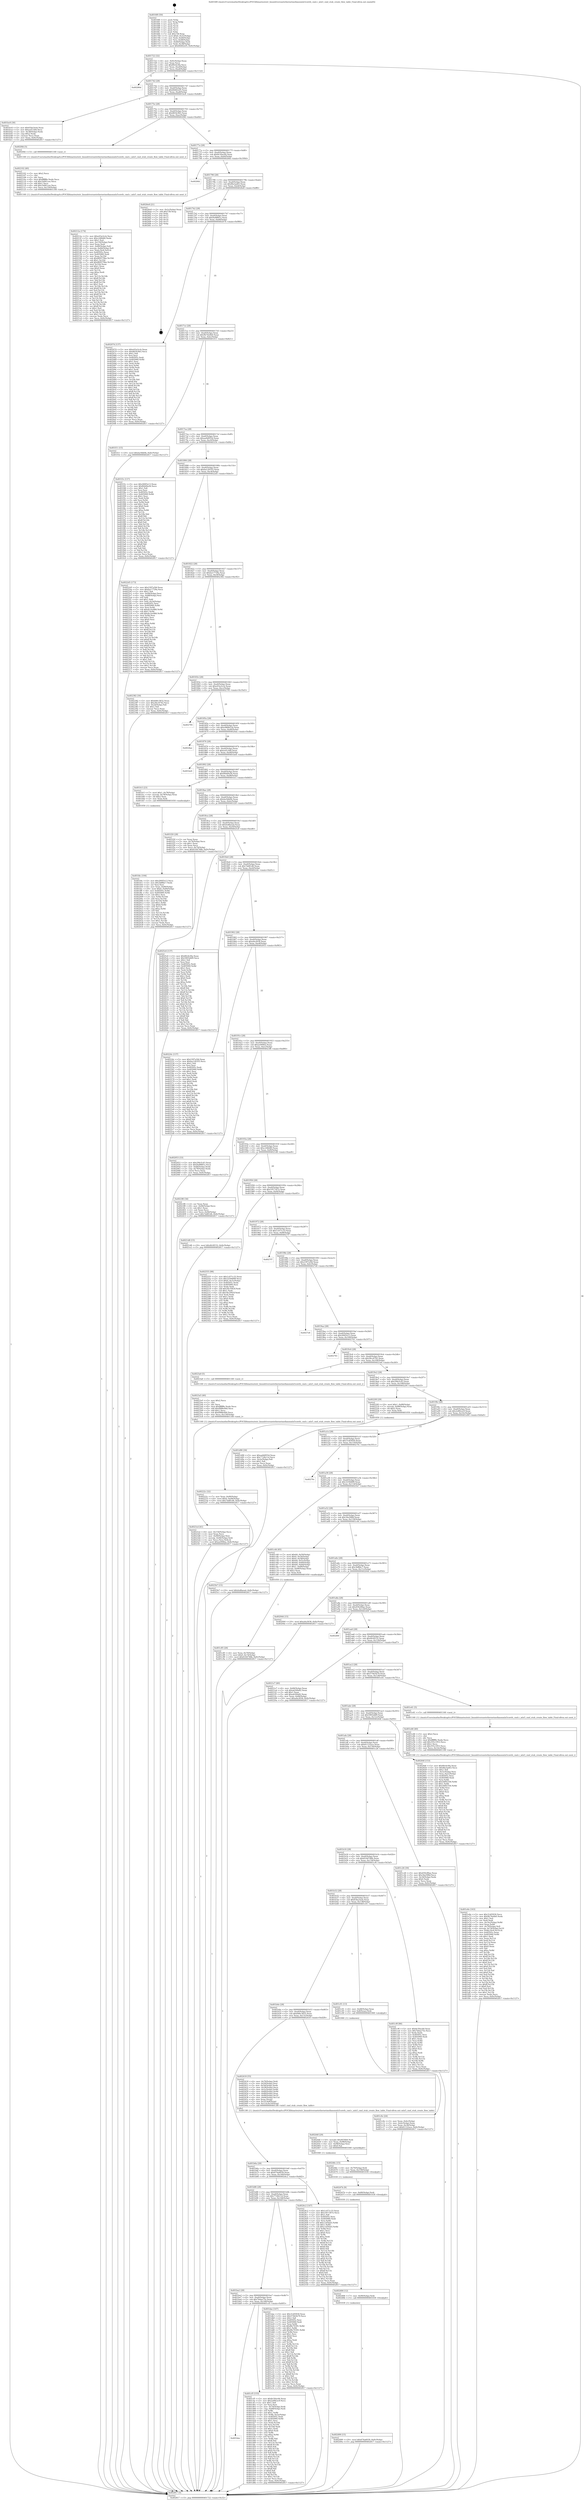 digraph "0x4016f0" {
  label = "0x4016f0 (/mnt/c/Users/mathe/Desktop/tcc/POCII/binaries/extr_linuxdriversnetethernetmellanoxmlx5corefs_cmd.c_mlx5_cmd_stub_create_flow_table_Final-ollvm.out::main(0))"
  labelloc = "t"
  node[shape=record]

  Entry [label="",width=0.3,height=0.3,shape=circle,fillcolor=black,style=filled]
  "0x401722" [label="{
     0x401722 [32]\l
     | [instrs]\l
     &nbsp;&nbsp;0x401722 \<+6\>: mov -0x9c(%rbp),%eax\l
     &nbsp;&nbsp;0x401728 \<+2\>: mov %eax,%ecx\l
     &nbsp;&nbsp;0x40172a \<+6\>: sub $0x80c6c0fa,%ecx\l
     &nbsp;&nbsp;0x401730 \<+6\>: mov %eax,-0xa0(%rbp)\l
     &nbsp;&nbsp;0x401736 \<+6\>: mov %ecx,-0xa4(%rbp)\l
     &nbsp;&nbsp;0x40173c \<+6\>: je 000000000040280d \<main+0x111d\>\l
  }"]
  "0x40280d" [label="{
     0x40280d\l
  }", style=dashed]
  "0x401742" [label="{
     0x401742 [28]\l
     | [instrs]\l
     &nbsp;&nbsp;0x401742 \<+5\>: jmp 0000000000401747 \<main+0x57\>\l
     &nbsp;&nbsp;0x401747 \<+6\>: mov -0xa0(%rbp),%eax\l
     &nbsp;&nbsp;0x40174d \<+5\>: sub $0x84462ef5,%eax\l
     &nbsp;&nbsp;0x401752 \<+6\>: mov %eax,-0xa8(%rbp)\l
     &nbsp;&nbsp;0x401758 \<+6\>: je 0000000000401bc8 \<main+0x4d8\>\l
  }"]
  Exit [label="",width=0.3,height=0.3,shape=circle,fillcolor=black,style=filled,peripheries=2]
  "0x401bc8" [label="{
     0x401bc8 [30]\l
     | [instrs]\l
     &nbsp;&nbsp;0x401bc8 \<+5\>: mov $0x63ba3eeb,%eax\l
     &nbsp;&nbsp;0x401bcd \<+5\>: mov $0xeef1cfd4,%ecx\l
     &nbsp;&nbsp;0x401bd2 \<+3\>: mov -0x38(%rbp),%edx\l
     &nbsp;&nbsp;0x401bd5 \<+3\>: cmp $0x2,%edx\l
     &nbsp;&nbsp;0x401bd8 \<+3\>: cmovne %ecx,%eax\l
     &nbsp;&nbsp;0x401bdb \<+6\>: mov %eax,-0x9c(%rbp)\l
     &nbsp;&nbsp;0x401be1 \<+5\>: jmp 0000000000402817 \<main+0x1127\>\l
  }"]
  "0x40175e" [label="{
     0x40175e [28]\l
     | [instrs]\l
     &nbsp;&nbsp;0x40175e \<+5\>: jmp 0000000000401763 \<main+0x73\>\l
     &nbsp;&nbsp;0x401763 \<+6\>: mov -0xa0(%rbp),%eax\l
     &nbsp;&nbsp;0x401769 \<+5\>: sub $0x865fc9b5,%eax\l
     &nbsp;&nbsp;0x40176e \<+6\>: mov %eax,-0xac(%rbp)\l
     &nbsp;&nbsp;0x401774 \<+6\>: je 00000000004020fd \<main+0xa0d\>\l
  }"]
  "0x402817" [label="{
     0x402817 [5]\l
     | [instrs]\l
     &nbsp;&nbsp;0x402817 \<+5\>: jmp 0000000000401722 \<main+0x32\>\l
  }"]
  "0x4016f0" [label="{
     0x4016f0 [50]\l
     | [instrs]\l
     &nbsp;&nbsp;0x4016f0 \<+1\>: push %rbp\l
     &nbsp;&nbsp;0x4016f1 \<+3\>: mov %rsp,%rbp\l
     &nbsp;&nbsp;0x4016f4 \<+2\>: push %r15\l
     &nbsp;&nbsp;0x4016f6 \<+2\>: push %r14\l
     &nbsp;&nbsp;0x4016f8 \<+2\>: push %r13\l
     &nbsp;&nbsp;0x4016fa \<+2\>: push %r12\l
     &nbsp;&nbsp;0x4016fc \<+1\>: push %rbx\l
     &nbsp;&nbsp;0x4016fd \<+7\>: sub $0x158,%rsp\l
     &nbsp;&nbsp;0x401704 \<+7\>: movl $0x0,-0x3c(%rbp)\l
     &nbsp;&nbsp;0x40170b \<+3\>: mov %edi,-0x40(%rbp)\l
     &nbsp;&nbsp;0x40170e \<+4\>: mov %rsi,-0x48(%rbp)\l
     &nbsp;&nbsp;0x401712 \<+3\>: mov -0x40(%rbp),%edi\l
     &nbsp;&nbsp;0x401715 \<+3\>: mov %edi,-0x38(%rbp)\l
     &nbsp;&nbsp;0x401718 \<+10\>: movl $0x84462ef5,-0x9c(%rbp)\l
  }"]
  "0x402490" [label="{
     0x402490 [15]\l
     | [instrs]\l
     &nbsp;&nbsp;0x402490 \<+10\>: movl $0x674a6039,-0x9c(%rbp)\l
     &nbsp;&nbsp;0x40249a \<+5\>: jmp 0000000000402817 \<main+0x1127\>\l
  }"]
  "0x4020fd" [label="{
     0x4020fd [5]\l
     | [instrs]\l
     &nbsp;&nbsp;0x4020fd \<+5\>: call 0000000000401160 \<next_i\>\l
     | [calls]\l
     &nbsp;&nbsp;0x401160 \{1\} (/mnt/c/Users/mathe/Desktop/tcc/POCII/binaries/extr_linuxdriversnetethernetmellanoxmlx5corefs_cmd.c_mlx5_cmd_stub_create_flow_table_Final-ollvm.out::next_i)\l
  }"]
  "0x40177a" [label="{
     0x40177a [28]\l
     | [instrs]\l
     &nbsp;&nbsp;0x40177a \<+5\>: jmp 000000000040177f \<main+0x8f\>\l
     &nbsp;&nbsp;0x40177f \<+6\>: mov -0xa0(%rbp),%eax\l
     &nbsp;&nbsp;0x401785 \<+5\>: sub $0x8c50ac64,%eax\l
     &nbsp;&nbsp;0x40178a \<+6\>: mov %eax,-0xb0(%rbp)\l
     &nbsp;&nbsp;0x401790 \<+6\>: je 00000000004026fd \<main+0x100d\>\l
  }"]
  "0x402484" [label="{
     0x402484 [12]\l
     | [instrs]\l
     &nbsp;&nbsp;0x402484 \<+7\>: mov -0x90(%rbp),%rdi\l
     &nbsp;&nbsp;0x40248b \<+5\>: call 0000000000401030 \<free@plt\>\l
     | [calls]\l
     &nbsp;&nbsp;0x401030 \{1\} (unknown)\l
  }"]
  "0x4026fd" [label="{
     0x4026fd\l
  }", style=dashed]
  "0x401796" [label="{
     0x401796 [28]\l
     | [instrs]\l
     &nbsp;&nbsp;0x401796 \<+5\>: jmp 000000000040179b \<main+0xab\>\l
     &nbsp;&nbsp;0x40179b \<+6\>: mov -0xa0(%rbp),%eax\l
     &nbsp;&nbsp;0x4017a1 \<+5\>: sub $0x8fa3ad43,%eax\l
     &nbsp;&nbsp;0x4017a6 \<+6\>: mov %eax,-0xb4(%rbp)\l
     &nbsp;&nbsp;0x4017ac \<+6\>: je 00000000004026e8 \<main+0xff8\>\l
  }"]
  "0x40247b" [label="{
     0x40247b [9]\l
     | [instrs]\l
     &nbsp;&nbsp;0x40247b \<+4\>: mov -0x80(%rbp),%rdi\l
     &nbsp;&nbsp;0x40247f \<+5\>: call 0000000000401030 \<free@plt\>\l
     | [calls]\l
     &nbsp;&nbsp;0x401030 \{1\} (unknown)\l
  }"]
  "0x4026e8" [label="{
     0x4026e8 [21]\l
     | [instrs]\l
     &nbsp;&nbsp;0x4026e8 \<+3\>: mov -0x2c(%rbp),%eax\l
     &nbsp;&nbsp;0x4026eb \<+7\>: add $0x158,%rsp\l
     &nbsp;&nbsp;0x4026f2 \<+1\>: pop %rbx\l
     &nbsp;&nbsp;0x4026f3 \<+2\>: pop %r12\l
     &nbsp;&nbsp;0x4026f5 \<+2\>: pop %r13\l
     &nbsp;&nbsp;0x4026f7 \<+2\>: pop %r14\l
     &nbsp;&nbsp;0x4026f9 \<+2\>: pop %r15\l
     &nbsp;&nbsp;0x4026fb \<+1\>: pop %rbp\l
     &nbsp;&nbsp;0x4026fc \<+1\>: ret\l
  }"]
  "0x4017b2" [label="{
     0x4017b2 [28]\l
     | [instrs]\l
     &nbsp;&nbsp;0x4017b2 \<+5\>: jmp 00000000004017b7 \<main+0xc7\>\l
     &nbsp;&nbsp;0x4017b7 \<+6\>: mov -0xa0(%rbp),%eax\l
     &nbsp;&nbsp;0x4017bd \<+5\>: sub $0x9a988f1e,%eax\l
     &nbsp;&nbsp;0x4017c2 \<+6\>: mov %eax,-0xb8(%rbp)\l
     &nbsp;&nbsp;0x4017c8 \<+6\>: je 0000000000402074 \<main+0x984\>\l
  }"]
  "0x40246c" [label="{
     0x40246c [15]\l
     | [instrs]\l
     &nbsp;&nbsp;0x40246c \<+4\>: mov -0x70(%rbp),%rdi\l
     &nbsp;&nbsp;0x402470 \<+6\>: mov %eax,-0x158(%rbp)\l
     &nbsp;&nbsp;0x402476 \<+5\>: call 0000000000401030 \<free@plt\>\l
     | [calls]\l
     &nbsp;&nbsp;0x401030 \{1\} (unknown)\l
  }"]
  "0x402074" [label="{
     0x402074 [137]\l
     | [instrs]\l
     &nbsp;&nbsp;0x402074 \<+5\>: mov $0xe03a3ccb,%eax\l
     &nbsp;&nbsp;0x402079 \<+5\>: mov $0x865fc9b5,%ecx\l
     &nbsp;&nbsp;0x40207e \<+2\>: mov $0x1,%dl\l
     &nbsp;&nbsp;0x402080 \<+2\>: xor %esi,%esi\l
     &nbsp;&nbsp;0x402082 \<+7\>: mov 0x40505c,%edi\l
     &nbsp;&nbsp;0x402089 \<+8\>: mov 0x405060,%r8d\l
     &nbsp;&nbsp;0x402091 \<+3\>: sub $0x1,%esi\l
     &nbsp;&nbsp;0x402094 \<+3\>: mov %edi,%r9d\l
     &nbsp;&nbsp;0x402097 \<+3\>: add %esi,%r9d\l
     &nbsp;&nbsp;0x40209a \<+4\>: imul %r9d,%edi\l
     &nbsp;&nbsp;0x40209e \<+3\>: and $0x1,%edi\l
     &nbsp;&nbsp;0x4020a1 \<+3\>: cmp $0x0,%edi\l
     &nbsp;&nbsp;0x4020a4 \<+4\>: sete %r10b\l
     &nbsp;&nbsp;0x4020a8 \<+4\>: cmp $0xa,%r8d\l
     &nbsp;&nbsp;0x4020ac \<+4\>: setl %r11b\l
     &nbsp;&nbsp;0x4020b0 \<+3\>: mov %r10b,%bl\l
     &nbsp;&nbsp;0x4020b3 \<+3\>: xor $0xff,%bl\l
     &nbsp;&nbsp;0x4020b6 \<+3\>: mov %r11b,%r14b\l
     &nbsp;&nbsp;0x4020b9 \<+4\>: xor $0xff,%r14b\l
     &nbsp;&nbsp;0x4020bd \<+3\>: xor $0x1,%dl\l
     &nbsp;&nbsp;0x4020c0 \<+3\>: mov %bl,%r15b\l
     &nbsp;&nbsp;0x4020c3 \<+4\>: and $0xff,%r15b\l
     &nbsp;&nbsp;0x4020c7 \<+3\>: and %dl,%r10b\l
     &nbsp;&nbsp;0x4020ca \<+3\>: mov %r14b,%r12b\l
     &nbsp;&nbsp;0x4020cd \<+4\>: and $0xff,%r12b\l
     &nbsp;&nbsp;0x4020d1 \<+3\>: and %dl,%r11b\l
     &nbsp;&nbsp;0x4020d4 \<+3\>: or %r10b,%r15b\l
     &nbsp;&nbsp;0x4020d7 \<+3\>: or %r11b,%r12b\l
     &nbsp;&nbsp;0x4020da \<+3\>: xor %r12b,%r15b\l
     &nbsp;&nbsp;0x4020dd \<+3\>: or %r14b,%bl\l
     &nbsp;&nbsp;0x4020e0 \<+3\>: xor $0xff,%bl\l
     &nbsp;&nbsp;0x4020e3 \<+3\>: or $0x1,%dl\l
     &nbsp;&nbsp;0x4020e6 \<+2\>: and %dl,%bl\l
     &nbsp;&nbsp;0x4020e8 \<+3\>: or %bl,%r15b\l
     &nbsp;&nbsp;0x4020eb \<+4\>: test $0x1,%r15b\l
     &nbsp;&nbsp;0x4020ef \<+3\>: cmovne %ecx,%eax\l
     &nbsp;&nbsp;0x4020f2 \<+6\>: mov %eax,-0x9c(%rbp)\l
     &nbsp;&nbsp;0x4020f8 \<+5\>: jmp 0000000000402817 \<main+0x1127\>\l
  }"]
  "0x4017ce" [label="{
     0x4017ce [28]\l
     | [instrs]\l
     &nbsp;&nbsp;0x4017ce \<+5\>: jmp 00000000004017d3 \<main+0xe3\>\l
     &nbsp;&nbsp;0x4017d3 \<+6\>: mov -0xa0(%rbp),%eax\l
     &nbsp;&nbsp;0x4017d9 \<+5\>: sub $0x9b74e6b0,%eax\l
     &nbsp;&nbsp;0x4017de \<+6\>: mov %eax,-0xbc(%rbp)\l
     &nbsp;&nbsp;0x4017e4 \<+6\>: je 0000000000401f11 \<main+0x821\>\l
  }"]
  "0x40244f" [label="{
     0x40244f [29]\l
     | [instrs]\l
     &nbsp;&nbsp;0x40244f \<+10\>: movabs $0x4030b6,%rdi\l
     &nbsp;&nbsp;0x402459 \<+6\>: mov %eax,-0x98(%rbp)\l
     &nbsp;&nbsp;0x40245f \<+6\>: mov -0x98(%rbp),%esi\l
     &nbsp;&nbsp;0x402465 \<+2\>: mov $0x0,%al\l
     &nbsp;&nbsp;0x402467 \<+5\>: call 0000000000401040 \<printf@plt\>\l
     | [calls]\l
     &nbsp;&nbsp;0x401040 \{1\} (unknown)\l
  }"]
  "0x401f11" [label="{
     0x401f11 [15]\l
     | [instrs]\l
     &nbsp;&nbsp;0x401f11 \<+10\>: movl $0xfac9db0b,-0x9c(%rbp)\l
     &nbsp;&nbsp;0x401f1b \<+5\>: jmp 0000000000402817 \<main+0x1127\>\l
  }"]
  "0x4017ea" [label="{
     0x4017ea [28]\l
     | [instrs]\l
     &nbsp;&nbsp;0x4017ea \<+5\>: jmp 00000000004017ef \<main+0xff\>\l
     &nbsp;&nbsp;0x4017ef \<+6\>: mov -0xa0(%rbp),%eax\l
     &nbsp;&nbsp;0x4017f5 \<+5\>: sub $0xaa9d955d,%eax\l
     &nbsp;&nbsp;0x4017fa \<+6\>: mov %eax,-0xc0(%rbp)\l
     &nbsp;&nbsp;0x401800 \<+6\>: je 0000000000401f3c \<main+0x84c\>\l
  }"]
  "0x4023cd" [label="{
     0x4023cd [41]\l
     | [instrs]\l
     &nbsp;&nbsp;0x4023cd \<+6\>: mov -0x154(%rbp),%ecx\l
     &nbsp;&nbsp;0x4023d3 \<+3\>: imul %eax,%ecx\l
     &nbsp;&nbsp;0x4023d6 \<+7\>: mov -0x90(%rbp),%rsi\l
     &nbsp;&nbsp;0x4023dd \<+7\>: movslq -0x94(%rbp),%rdi\l
     &nbsp;&nbsp;0x4023e4 \<+3\>: mov %ecx,(%rsi,%rdi,4)\l
     &nbsp;&nbsp;0x4023e7 \<+10\>: movl $0xae094ba,-0x9c(%rbp)\l
     &nbsp;&nbsp;0x4023f1 \<+5\>: jmp 0000000000402817 \<main+0x1127\>\l
  }"]
  "0x401f3c" [label="{
     0x401f3c [137]\l
     | [instrs]\l
     &nbsp;&nbsp;0x401f3c \<+5\>: mov $0x260f3e13,%eax\l
     &nbsp;&nbsp;0x401f41 \<+5\>: mov $0xf6449a56,%ecx\l
     &nbsp;&nbsp;0x401f46 \<+2\>: mov $0x1,%dl\l
     &nbsp;&nbsp;0x401f48 \<+2\>: xor %esi,%esi\l
     &nbsp;&nbsp;0x401f4a \<+7\>: mov 0x40505c,%edi\l
     &nbsp;&nbsp;0x401f51 \<+8\>: mov 0x405060,%r8d\l
     &nbsp;&nbsp;0x401f59 \<+3\>: sub $0x1,%esi\l
     &nbsp;&nbsp;0x401f5c \<+3\>: mov %edi,%r9d\l
     &nbsp;&nbsp;0x401f5f \<+3\>: add %esi,%r9d\l
     &nbsp;&nbsp;0x401f62 \<+4\>: imul %r9d,%edi\l
     &nbsp;&nbsp;0x401f66 \<+3\>: and $0x1,%edi\l
     &nbsp;&nbsp;0x401f69 \<+3\>: cmp $0x0,%edi\l
     &nbsp;&nbsp;0x401f6c \<+4\>: sete %r10b\l
     &nbsp;&nbsp;0x401f70 \<+4\>: cmp $0xa,%r8d\l
     &nbsp;&nbsp;0x401f74 \<+4\>: setl %r11b\l
     &nbsp;&nbsp;0x401f78 \<+3\>: mov %r10b,%bl\l
     &nbsp;&nbsp;0x401f7b \<+3\>: xor $0xff,%bl\l
     &nbsp;&nbsp;0x401f7e \<+3\>: mov %r11b,%r14b\l
     &nbsp;&nbsp;0x401f81 \<+4\>: xor $0xff,%r14b\l
     &nbsp;&nbsp;0x401f85 \<+3\>: xor $0x0,%dl\l
     &nbsp;&nbsp;0x401f88 \<+3\>: mov %bl,%r15b\l
     &nbsp;&nbsp;0x401f8b \<+4\>: and $0x0,%r15b\l
     &nbsp;&nbsp;0x401f8f \<+3\>: and %dl,%r10b\l
     &nbsp;&nbsp;0x401f92 \<+3\>: mov %r14b,%r12b\l
     &nbsp;&nbsp;0x401f95 \<+4\>: and $0x0,%r12b\l
     &nbsp;&nbsp;0x401f99 \<+3\>: and %dl,%r11b\l
     &nbsp;&nbsp;0x401f9c \<+3\>: or %r10b,%r15b\l
     &nbsp;&nbsp;0x401f9f \<+3\>: or %r11b,%r12b\l
     &nbsp;&nbsp;0x401fa2 \<+3\>: xor %r12b,%r15b\l
     &nbsp;&nbsp;0x401fa5 \<+3\>: or %r14b,%bl\l
     &nbsp;&nbsp;0x401fa8 \<+3\>: xor $0xff,%bl\l
     &nbsp;&nbsp;0x401fab \<+3\>: or $0x0,%dl\l
     &nbsp;&nbsp;0x401fae \<+2\>: and %dl,%bl\l
     &nbsp;&nbsp;0x401fb0 \<+3\>: or %bl,%r15b\l
     &nbsp;&nbsp;0x401fb3 \<+4\>: test $0x1,%r15b\l
     &nbsp;&nbsp;0x401fb7 \<+3\>: cmovne %ecx,%eax\l
     &nbsp;&nbsp;0x401fba \<+6\>: mov %eax,-0x9c(%rbp)\l
     &nbsp;&nbsp;0x401fc0 \<+5\>: jmp 0000000000402817 \<main+0x1127\>\l
  }"]
  "0x401806" [label="{
     0x401806 [28]\l
     | [instrs]\l
     &nbsp;&nbsp;0x401806 \<+5\>: jmp 000000000040180b \<main+0x11b\>\l
     &nbsp;&nbsp;0x40180b \<+6\>: mov -0xa0(%rbp),%eax\l
     &nbsp;&nbsp;0x401811 \<+5\>: sub $0xba126355,%eax\l
     &nbsp;&nbsp;0x401816 \<+6\>: mov %eax,-0xc4(%rbp)\l
     &nbsp;&nbsp;0x40181c \<+6\>: je 00000000004022d5 \<main+0xbe5\>\l
  }"]
  "0x4023a5" [label="{
     0x4023a5 [40]\l
     | [instrs]\l
     &nbsp;&nbsp;0x4023a5 \<+5\>: mov $0x2,%ecx\l
     &nbsp;&nbsp;0x4023aa \<+1\>: cltd\l
     &nbsp;&nbsp;0x4023ab \<+2\>: idiv %ecx\l
     &nbsp;&nbsp;0x4023ad \<+6\>: imul $0xfffffffe,%edx,%ecx\l
     &nbsp;&nbsp;0x4023b3 \<+6\>: add $0xf088e944,%ecx\l
     &nbsp;&nbsp;0x4023b9 \<+3\>: add $0x1,%ecx\l
     &nbsp;&nbsp;0x4023bc \<+6\>: sub $0xf088e944,%ecx\l
     &nbsp;&nbsp;0x4023c2 \<+6\>: mov %ecx,-0x154(%rbp)\l
     &nbsp;&nbsp;0x4023c8 \<+5\>: call 0000000000401160 \<next_i\>\l
     | [calls]\l
     &nbsp;&nbsp;0x401160 \{1\} (/mnt/c/Users/mathe/Desktop/tcc/POCII/binaries/extr_linuxdriversnetethernetmellanoxmlx5corefs_cmd.c_mlx5_cmd_stub_create_flow_table_Final-ollvm.out::next_i)\l
  }"]
  "0x4022d5" [label="{
     0x4022d5 [173]\l
     | [instrs]\l
     &nbsp;&nbsp;0x4022d5 \<+5\>: mov $0x2397a5fd,%eax\l
     &nbsp;&nbsp;0x4022da \<+5\>: mov $0xba17729a,%ecx\l
     &nbsp;&nbsp;0x4022df \<+2\>: mov $0x1,%dl\l
     &nbsp;&nbsp;0x4022e1 \<+6\>: mov -0x94(%rbp),%esi\l
     &nbsp;&nbsp;0x4022e7 \<+6\>: cmp -0x88(%rbp),%esi\l
     &nbsp;&nbsp;0x4022ed \<+4\>: setl %dil\l
     &nbsp;&nbsp;0x4022f1 \<+4\>: and $0x1,%dil\l
     &nbsp;&nbsp;0x4022f5 \<+4\>: mov %dil,-0x2d(%rbp)\l
     &nbsp;&nbsp;0x4022f9 \<+7\>: mov 0x40505c,%esi\l
     &nbsp;&nbsp;0x402300 \<+8\>: mov 0x405060,%r8d\l
     &nbsp;&nbsp;0x402308 \<+3\>: mov %esi,%r9d\l
     &nbsp;&nbsp;0x40230b \<+7\>: sub $0xde1dc866,%r9d\l
     &nbsp;&nbsp;0x402312 \<+4\>: sub $0x1,%r9d\l
     &nbsp;&nbsp;0x402316 \<+7\>: add $0xde1dc866,%r9d\l
     &nbsp;&nbsp;0x40231d \<+4\>: imul %r9d,%esi\l
     &nbsp;&nbsp;0x402321 \<+3\>: and $0x1,%esi\l
     &nbsp;&nbsp;0x402324 \<+3\>: cmp $0x0,%esi\l
     &nbsp;&nbsp;0x402327 \<+4\>: sete %dil\l
     &nbsp;&nbsp;0x40232b \<+4\>: cmp $0xa,%r8d\l
     &nbsp;&nbsp;0x40232f \<+4\>: setl %r10b\l
     &nbsp;&nbsp;0x402333 \<+3\>: mov %dil,%r11b\l
     &nbsp;&nbsp;0x402336 \<+4\>: xor $0xff,%r11b\l
     &nbsp;&nbsp;0x40233a \<+3\>: mov %r10b,%bl\l
     &nbsp;&nbsp;0x40233d \<+3\>: xor $0xff,%bl\l
     &nbsp;&nbsp;0x402340 \<+3\>: xor $0x1,%dl\l
     &nbsp;&nbsp;0x402343 \<+3\>: mov %r11b,%r14b\l
     &nbsp;&nbsp;0x402346 \<+4\>: and $0xff,%r14b\l
     &nbsp;&nbsp;0x40234a \<+3\>: and %dl,%dil\l
     &nbsp;&nbsp;0x40234d \<+3\>: mov %bl,%r15b\l
     &nbsp;&nbsp;0x402350 \<+4\>: and $0xff,%r15b\l
     &nbsp;&nbsp;0x402354 \<+3\>: and %dl,%r10b\l
     &nbsp;&nbsp;0x402357 \<+3\>: or %dil,%r14b\l
     &nbsp;&nbsp;0x40235a \<+3\>: or %r10b,%r15b\l
     &nbsp;&nbsp;0x40235d \<+3\>: xor %r15b,%r14b\l
     &nbsp;&nbsp;0x402360 \<+3\>: or %bl,%r11b\l
     &nbsp;&nbsp;0x402363 \<+4\>: xor $0xff,%r11b\l
     &nbsp;&nbsp;0x402367 \<+3\>: or $0x1,%dl\l
     &nbsp;&nbsp;0x40236a \<+3\>: and %dl,%r11b\l
     &nbsp;&nbsp;0x40236d \<+3\>: or %r11b,%r14b\l
     &nbsp;&nbsp;0x402370 \<+4\>: test $0x1,%r14b\l
     &nbsp;&nbsp;0x402374 \<+3\>: cmovne %ecx,%eax\l
     &nbsp;&nbsp;0x402377 \<+6\>: mov %eax,-0x9c(%rbp)\l
     &nbsp;&nbsp;0x40237d \<+5\>: jmp 0000000000402817 \<main+0x1127\>\l
  }"]
  "0x401822" [label="{
     0x401822 [28]\l
     | [instrs]\l
     &nbsp;&nbsp;0x401822 \<+5\>: jmp 0000000000401827 \<main+0x137\>\l
     &nbsp;&nbsp;0x401827 \<+6\>: mov -0xa0(%rbp),%eax\l
     &nbsp;&nbsp;0x40182d \<+5\>: sub $0xba17729a,%eax\l
     &nbsp;&nbsp;0x401832 \<+6\>: mov %eax,-0xc8(%rbp)\l
     &nbsp;&nbsp;0x401838 \<+6\>: je 0000000000402382 \<main+0xc92\>\l
  }"]
  "0x40222c" [label="{
     0x40222c [32]\l
     | [instrs]\l
     &nbsp;&nbsp;0x40222c \<+7\>: mov %rax,-0x90(%rbp)\l
     &nbsp;&nbsp;0x402233 \<+10\>: movl $0x0,-0x94(%rbp)\l
     &nbsp;&nbsp;0x40223d \<+10\>: movl $0x7dd81d6,-0x9c(%rbp)\l
     &nbsp;&nbsp;0x402247 \<+5\>: jmp 0000000000402817 \<main+0x1127\>\l
  }"]
  "0x402382" [label="{
     0x402382 [30]\l
     | [instrs]\l
     &nbsp;&nbsp;0x402382 \<+5\>: mov $0x646c3832,%eax\l
     &nbsp;&nbsp;0x402387 \<+5\>: mov $0x28cc6742,%ecx\l
     &nbsp;&nbsp;0x40238c \<+3\>: mov -0x2d(%rbp),%dl\l
     &nbsp;&nbsp;0x40238f \<+3\>: test $0x1,%dl\l
     &nbsp;&nbsp;0x402392 \<+3\>: cmovne %ecx,%eax\l
     &nbsp;&nbsp;0x402395 \<+6\>: mov %eax,-0x9c(%rbp)\l
     &nbsp;&nbsp;0x40239b \<+5\>: jmp 0000000000402817 \<main+0x1127\>\l
  }"]
  "0x40183e" [label="{
     0x40183e [28]\l
     | [instrs]\l
     &nbsp;&nbsp;0x40183e \<+5\>: jmp 0000000000401843 \<main+0x153\>\l
     &nbsp;&nbsp;0x401843 \<+6\>: mov -0xa0(%rbp),%eax\l
     &nbsp;&nbsp;0x401849 \<+5\>: sub $0xe03a3ccb,%eax\l
     &nbsp;&nbsp;0x40184e \<+6\>: mov %eax,-0xcc(%rbp)\l
     &nbsp;&nbsp;0x401854 \<+6\>: je 0000000000402795 \<main+0x10a5\>\l
  }"]
  "0x40212a" [label="{
     0x40212a [174]\l
     | [instrs]\l
     &nbsp;&nbsp;0x40212a \<+5\>: mov $0xe03a3ccb,%ecx\l
     &nbsp;&nbsp;0x40212f \<+5\>: mov $0xc248d40,%edx\l
     &nbsp;&nbsp;0x402134 \<+3\>: mov $0x1,%sil\l
     &nbsp;&nbsp;0x402137 \<+6\>: mov -0x150(%rbp),%edi\l
     &nbsp;&nbsp;0x40213d \<+3\>: imul %eax,%edi\l
     &nbsp;&nbsp;0x402140 \<+4\>: mov -0x80(%rbp),%r8\l
     &nbsp;&nbsp;0x402144 \<+7\>: movslq -0x84(%rbp),%r9\l
     &nbsp;&nbsp;0x40214b \<+4\>: mov %edi,(%r8,%r9,4)\l
     &nbsp;&nbsp;0x40214f \<+7\>: mov 0x40505c,%eax\l
     &nbsp;&nbsp;0x402156 \<+7\>: mov 0x405060,%edi\l
     &nbsp;&nbsp;0x40215d \<+3\>: mov %eax,%r10d\l
     &nbsp;&nbsp;0x402160 \<+7\>: sub $0x869579be,%r10d\l
     &nbsp;&nbsp;0x402167 \<+4\>: sub $0x1,%r10d\l
     &nbsp;&nbsp;0x40216b \<+7\>: add $0x869579be,%r10d\l
     &nbsp;&nbsp;0x402172 \<+4\>: imul %r10d,%eax\l
     &nbsp;&nbsp;0x402176 \<+3\>: and $0x1,%eax\l
     &nbsp;&nbsp;0x402179 \<+3\>: cmp $0x0,%eax\l
     &nbsp;&nbsp;0x40217c \<+4\>: sete %r11b\l
     &nbsp;&nbsp;0x402180 \<+3\>: cmp $0xa,%edi\l
     &nbsp;&nbsp;0x402183 \<+3\>: setl %bl\l
     &nbsp;&nbsp;0x402186 \<+3\>: mov %r11b,%r14b\l
     &nbsp;&nbsp;0x402189 \<+4\>: xor $0xff,%r14b\l
     &nbsp;&nbsp;0x40218d \<+3\>: mov %bl,%r15b\l
     &nbsp;&nbsp;0x402190 \<+4\>: xor $0xff,%r15b\l
     &nbsp;&nbsp;0x402194 \<+4\>: xor $0x1,%sil\l
     &nbsp;&nbsp;0x402198 \<+3\>: mov %r14b,%r12b\l
     &nbsp;&nbsp;0x40219b \<+4\>: and $0xff,%r12b\l
     &nbsp;&nbsp;0x40219f \<+3\>: and %sil,%r11b\l
     &nbsp;&nbsp;0x4021a2 \<+3\>: mov %r15b,%r13b\l
     &nbsp;&nbsp;0x4021a5 \<+4\>: and $0xff,%r13b\l
     &nbsp;&nbsp;0x4021a9 \<+3\>: and %sil,%bl\l
     &nbsp;&nbsp;0x4021ac \<+3\>: or %r11b,%r12b\l
     &nbsp;&nbsp;0x4021af \<+3\>: or %bl,%r13b\l
     &nbsp;&nbsp;0x4021b2 \<+3\>: xor %r13b,%r12b\l
     &nbsp;&nbsp;0x4021b5 \<+3\>: or %r15b,%r14b\l
     &nbsp;&nbsp;0x4021b8 \<+4\>: xor $0xff,%r14b\l
     &nbsp;&nbsp;0x4021bc \<+4\>: or $0x1,%sil\l
     &nbsp;&nbsp;0x4021c0 \<+3\>: and %sil,%r14b\l
     &nbsp;&nbsp;0x4021c3 \<+3\>: or %r14b,%r12b\l
     &nbsp;&nbsp;0x4021c6 \<+4\>: test $0x1,%r12b\l
     &nbsp;&nbsp;0x4021ca \<+3\>: cmovne %edx,%ecx\l
     &nbsp;&nbsp;0x4021cd \<+6\>: mov %ecx,-0x9c(%rbp)\l
     &nbsp;&nbsp;0x4021d3 \<+5\>: jmp 0000000000402817 \<main+0x1127\>\l
  }"]
  "0x402795" [label="{
     0x402795\l
  }", style=dashed]
  "0x40185a" [label="{
     0x40185a [28]\l
     | [instrs]\l
     &nbsp;&nbsp;0x40185a \<+5\>: jmp 000000000040185f \<main+0x16f\>\l
     &nbsp;&nbsp;0x40185f \<+6\>: mov -0xa0(%rbp),%eax\l
     &nbsp;&nbsp;0x401865 \<+5\>: sub $0xe980b53d,%eax\l
     &nbsp;&nbsp;0x40186a \<+6\>: mov %eax,-0xd0(%rbp)\l
     &nbsp;&nbsp;0x401870 \<+6\>: je 00000000004024ae \<main+0xdbe\>\l
  }"]
  "0x402102" [label="{
     0x402102 [40]\l
     | [instrs]\l
     &nbsp;&nbsp;0x402102 \<+5\>: mov $0x2,%ecx\l
     &nbsp;&nbsp;0x402107 \<+1\>: cltd\l
     &nbsp;&nbsp;0x402108 \<+2\>: idiv %ecx\l
     &nbsp;&nbsp;0x40210a \<+6\>: imul $0xfffffffe,%edx,%ecx\l
     &nbsp;&nbsp;0x402110 \<+6\>: sub $0x1b061cee,%ecx\l
     &nbsp;&nbsp;0x402116 \<+3\>: add $0x1,%ecx\l
     &nbsp;&nbsp;0x402119 \<+6\>: add $0x1b061cee,%ecx\l
     &nbsp;&nbsp;0x40211f \<+6\>: mov %ecx,-0x150(%rbp)\l
     &nbsp;&nbsp;0x402125 \<+5\>: call 0000000000401160 \<next_i\>\l
     | [calls]\l
     &nbsp;&nbsp;0x401160 \{1\} (/mnt/c/Users/mathe/Desktop/tcc/POCII/binaries/extr_linuxdriversnetethernetmellanoxmlx5corefs_cmd.c_mlx5_cmd_stub_create_flow_table_Final-ollvm.out::next_i)\l
  }"]
  "0x4024ae" [label="{
     0x4024ae\l
  }", style=dashed]
  "0x401876" [label="{
     0x401876 [28]\l
     | [instrs]\l
     &nbsp;&nbsp;0x401876 \<+5\>: jmp 000000000040187b \<main+0x18b\>\l
     &nbsp;&nbsp;0x40187b \<+6\>: mov -0xa0(%rbp),%eax\l
     &nbsp;&nbsp;0x401881 \<+5\>: sub $0xeef1cfd4,%eax\l
     &nbsp;&nbsp;0x401886 \<+6\>: mov %eax,-0xd4(%rbp)\l
     &nbsp;&nbsp;0x40188c \<+6\>: je 0000000000401be6 \<main+0x4f6\>\l
  }"]
  "0x401fdc" [label="{
     0x401fdc [104]\l
     | [instrs]\l
     &nbsp;&nbsp;0x401fdc \<+5\>: mov $0x260f3e13,%ecx\l
     &nbsp;&nbsp;0x401fe1 \<+5\>: mov $0x3bfffdc7,%edx\l
     &nbsp;&nbsp;0x401fe6 \<+2\>: xor %esi,%esi\l
     &nbsp;&nbsp;0x401fe8 \<+4\>: mov %rax,-0x80(%rbp)\l
     &nbsp;&nbsp;0x401fec \<+10\>: movl $0x0,-0x84(%rbp)\l
     &nbsp;&nbsp;0x401ff6 \<+8\>: mov 0x40505c,%r8d\l
     &nbsp;&nbsp;0x401ffe \<+8\>: mov 0x405060,%r9d\l
     &nbsp;&nbsp;0x402006 \<+3\>: sub $0x1,%esi\l
     &nbsp;&nbsp;0x402009 \<+3\>: mov %r8d,%r10d\l
     &nbsp;&nbsp;0x40200c \<+3\>: add %esi,%r10d\l
     &nbsp;&nbsp;0x40200f \<+4\>: imul %r10d,%r8d\l
     &nbsp;&nbsp;0x402013 \<+4\>: and $0x1,%r8d\l
     &nbsp;&nbsp;0x402017 \<+4\>: cmp $0x0,%r8d\l
     &nbsp;&nbsp;0x40201b \<+4\>: sete %r11b\l
     &nbsp;&nbsp;0x40201f \<+4\>: cmp $0xa,%r9d\l
     &nbsp;&nbsp;0x402023 \<+3\>: setl %bl\l
     &nbsp;&nbsp;0x402026 \<+3\>: mov %r11b,%r14b\l
     &nbsp;&nbsp;0x402029 \<+3\>: and %bl,%r14b\l
     &nbsp;&nbsp;0x40202c \<+3\>: xor %bl,%r11b\l
     &nbsp;&nbsp;0x40202f \<+3\>: or %r11b,%r14b\l
     &nbsp;&nbsp;0x402032 \<+4\>: test $0x1,%r14b\l
     &nbsp;&nbsp;0x402036 \<+3\>: cmovne %edx,%ecx\l
     &nbsp;&nbsp;0x402039 \<+6\>: mov %ecx,-0x9c(%rbp)\l
     &nbsp;&nbsp;0x40203f \<+5\>: jmp 0000000000402817 \<main+0x1127\>\l
  }"]
  "0x401be6" [label="{
     0x401be6\l
  }", style=dashed]
  "0x401892" [label="{
     0x401892 [28]\l
     | [instrs]\l
     &nbsp;&nbsp;0x401892 \<+5\>: jmp 0000000000401897 \<main+0x1a7\>\l
     &nbsp;&nbsp;0x401897 \<+6\>: mov -0xa0(%rbp),%eax\l
     &nbsp;&nbsp;0x40189d \<+5\>: sub $0xf6449a56,%eax\l
     &nbsp;&nbsp;0x4018a2 \<+6\>: mov %eax,-0xd8(%rbp)\l
     &nbsp;&nbsp;0x4018a8 \<+6\>: je 0000000000401fc5 \<main+0x8d5\>\l
  }"]
  "0x401e6e" [label="{
     0x401e6e [163]\l
     | [instrs]\l
     &nbsp;&nbsp;0x401e6e \<+5\>: mov $0x31df3930,%ecx\l
     &nbsp;&nbsp;0x401e73 \<+5\>: mov $0x9b74e6b0,%edx\l
     &nbsp;&nbsp;0x401e78 \<+3\>: mov $0x1,%sil\l
     &nbsp;&nbsp;0x401e7b \<+2\>: xor %edi,%edi\l
     &nbsp;&nbsp;0x401e7d \<+7\>: mov -0x14c(%rbp),%r8d\l
     &nbsp;&nbsp;0x401e84 \<+4\>: imul %eax,%r8d\l
     &nbsp;&nbsp;0x401e88 \<+4\>: mov -0x70(%rbp),%r9\l
     &nbsp;&nbsp;0x401e8c \<+4\>: movslq -0x74(%rbp),%r10\l
     &nbsp;&nbsp;0x401e90 \<+4\>: mov %r8d,(%r9,%r10,4)\l
     &nbsp;&nbsp;0x401e94 \<+7\>: mov 0x40505c,%eax\l
     &nbsp;&nbsp;0x401e9b \<+8\>: mov 0x405060,%r8d\l
     &nbsp;&nbsp;0x401ea3 \<+3\>: sub $0x1,%edi\l
     &nbsp;&nbsp;0x401ea6 \<+3\>: mov %eax,%r11d\l
     &nbsp;&nbsp;0x401ea9 \<+3\>: add %edi,%r11d\l
     &nbsp;&nbsp;0x401eac \<+4\>: imul %r11d,%eax\l
     &nbsp;&nbsp;0x401eb0 \<+3\>: and $0x1,%eax\l
     &nbsp;&nbsp;0x401eb3 \<+3\>: cmp $0x0,%eax\l
     &nbsp;&nbsp;0x401eb6 \<+3\>: sete %bl\l
     &nbsp;&nbsp;0x401eb9 \<+4\>: cmp $0xa,%r8d\l
     &nbsp;&nbsp;0x401ebd \<+4\>: setl %r14b\l
     &nbsp;&nbsp;0x401ec1 \<+3\>: mov %bl,%r15b\l
     &nbsp;&nbsp;0x401ec4 \<+4\>: xor $0xff,%r15b\l
     &nbsp;&nbsp;0x401ec8 \<+3\>: mov %r14b,%r12b\l
     &nbsp;&nbsp;0x401ecb \<+4\>: xor $0xff,%r12b\l
     &nbsp;&nbsp;0x401ecf \<+4\>: xor $0x0,%sil\l
     &nbsp;&nbsp;0x401ed3 \<+3\>: mov %r15b,%r13b\l
     &nbsp;&nbsp;0x401ed6 \<+4\>: and $0x0,%r13b\l
     &nbsp;&nbsp;0x401eda \<+3\>: and %sil,%bl\l
     &nbsp;&nbsp;0x401edd \<+3\>: mov %r12b,%al\l
     &nbsp;&nbsp;0x401ee0 \<+2\>: and $0x0,%al\l
     &nbsp;&nbsp;0x401ee2 \<+3\>: and %sil,%r14b\l
     &nbsp;&nbsp;0x401ee5 \<+3\>: or %bl,%r13b\l
     &nbsp;&nbsp;0x401ee8 \<+3\>: or %r14b,%al\l
     &nbsp;&nbsp;0x401eeb \<+3\>: xor %al,%r13b\l
     &nbsp;&nbsp;0x401eee \<+3\>: or %r12b,%r15b\l
     &nbsp;&nbsp;0x401ef1 \<+4\>: xor $0xff,%r15b\l
     &nbsp;&nbsp;0x401ef5 \<+4\>: or $0x0,%sil\l
     &nbsp;&nbsp;0x401ef9 \<+3\>: and %sil,%r15b\l
     &nbsp;&nbsp;0x401efc \<+3\>: or %r15b,%r13b\l
     &nbsp;&nbsp;0x401eff \<+4\>: test $0x1,%r13b\l
     &nbsp;&nbsp;0x401f03 \<+3\>: cmovne %edx,%ecx\l
     &nbsp;&nbsp;0x401f06 \<+6\>: mov %ecx,-0x9c(%rbp)\l
     &nbsp;&nbsp;0x401f0c \<+5\>: jmp 0000000000402817 \<main+0x1127\>\l
  }"]
  "0x401fc5" [label="{
     0x401fc5 [23]\l
     | [instrs]\l
     &nbsp;&nbsp;0x401fc5 \<+7\>: movl $0x1,-0x78(%rbp)\l
     &nbsp;&nbsp;0x401fcc \<+4\>: movslq -0x78(%rbp),%rax\l
     &nbsp;&nbsp;0x401fd0 \<+4\>: shl $0x2,%rax\l
     &nbsp;&nbsp;0x401fd4 \<+3\>: mov %rax,%rdi\l
     &nbsp;&nbsp;0x401fd7 \<+5\>: call 0000000000401050 \<malloc@plt\>\l
     | [calls]\l
     &nbsp;&nbsp;0x401050 \{1\} (unknown)\l
  }"]
  "0x4018ae" [label="{
     0x4018ae [28]\l
     | [instrs]\l
     &nbsp;&nbsp;0x4018ae \<+5\>: jmp 00000000004018b3 \<main+0x1c3\>\l
     &nbsp;&nbsp;0x4018b3 \<+6\>: mov -0xa0(%rbp),%eax\l
     &nbsp;&nbsp;0x4018b9 \<+5\>: sub $0xfac9db0b,%eax\l
     &nbsp;&nbsp;0x4018be \<+6\>: mov %eax,-0xdc(%rbp)\l
     &nbsp;&nbsp;0x4018c4 \<+6\>: je 0000000000401f20 \<main+0x830\>\l
  }"]
  "0x401e46" [label="{
     0x401e46 [40]\l
     | [instrs]\l
     &nbsp;&nbsp;0x401e46 \<+5\>: mov $0x2,%ecx\l
     &nbsp;&nbsp;0x401e4b \<+1\>: cltd\l
     &nbsp;&nbsp;0x401e4c \<+2\>: idiv %ecx\l
     &nbsp;&nbsp;0x401e4e \<+6\>: imul $0xfffffffe,%edx,%ecx\l
     &nbsp;&nbsp;0x401e54 \<+6\>: add $0x355c1953,%ecx\l
     &nbsp;&nbsp;0x401e5a \<+3\>: add $0x1,%ecx\l
     &nbsp;&nbsp;0x401e5d \<+6\>: sub $0x355c1953,%ecx\l
     &nbsp;&nbsp;0x401e63 \<+6\>: mov %ecx,-0x14c(%rbp)\l
     &nbsp;&nbsp;0x401e69 \<+5\>: call 0000000000401160 \<next_i\>\l
     | [calls]\l
     &nbsp;&nbsp;0x401160 \{1\} (/mnt/c/Users/mathe/Desktop/tcc/POCII/binaries/extr_linuxdriversnetethernetmellanoxmlx5corefs_cmd.c_mlx5_cmd_stub_create_flow_table_Final-ollvm.out::next_i)\l
  }"]
  "0x401f20" [label="{
     0x401f20 [28]\l
     | [instrs]\l
     &nbsp;&nbsp;0x401f20 \<+2\>: xor %eax,%eax\l
     &nbsp;&nbsp;0x401f22 \<+3\>: mov -0x74(%rbp),%ecx\l
     &nbsp;&nbsp;0x401f25 \<+3\>: sub $0x1,%eax\l
     &nbsp;&nbsp;0x401f28 \<+2\>: sub %eax,%ecx\l
     &nbsp;&nbsp;0x401f2a \<+3\>: mov %ecx,-0x74(%rbp)\l
     &nbsp;&nbsp;0x401f2d \<+10\>: movl $0x6164748b,-0x9c(%rbp)\l
     &nbsp;&nbsp;0x401f37 \<+5\>: jmp 0000000000402817 \<main+0x1127\>\l
  }"]
  "0x4018ca" [label="{
     0x4018ca [28]\l
     | [instrs]\l
     &nbsp;&nbsp;0x4018ca \<+5\>: jmp 00000000004018cf \<main+0x1df\>\l
     &nbsp;&nbsp;0x4018cf \<+6\>: mov -0xa0(%rbp),%eax\l
     &nbsp;&nbsp;0x4018d5 \<+5\>: sub $0xfed8aead,%eax\l
     &nbsp;&nbsp;0x4018da \<+6\>: mov %eax,-0xe0(%rbp)\l
     &nbsp;&nbsp;0x4018e0 \<+6\>: je 00000000004025c6 \<main+0xed6\>\l
  }"]
  "0x401bbe" [label="{
     0x401bbe\l
  }", style=dashed]
  "0x4025c6" [label="{
     0x4025c6 [137]\l
     | [instrs]\l
     &nbsp;&nbsp;0x4025c6 \<+5\>: mov $0x80c6c0fa,%eax\l
     &nbsp;&nbsp;0x4025cb \<+5\>: mov $0x5905d4f9,%ecx\l
     &nbsp;&nbsp;0x4025d0 \<+2\>: mov $0x1,%dl\l
     &nbsp;&nbsp;0x4025d2 \<+2\>: xor %esi,%esi\l
     &nbsp;&nbsp;0x4025d4 \<+7\>: mov 0x40505c,%edi\l
     &nbsp;&nbsp;0x4025db \<+8\>: mov 0x405060,%r8d\l
     &nbsp;&nbsp;0x4025e3 \<+3\>: sub $0x1,%esi\l
     &nbsp;&nbsp;0x4025e6 \<+3\>: mov %edi,%r9d\l
     &nbsp;&nbsp;0x4025e9 \<+3\>: add %esi,%r9d\l
     &nbsp;&nbsp;0x4025ec \<+4\>: imul %r9d,%edi\l
     &nbsp;&nbsp;0x4025f0 \<+3\>: and $0x1,%edi\l
     &nbsp;&nbsp;0x4025f3 \<+3\>: cmp $0x0,%edi\l
     &nbsp;&nbsp;0x4025f6 \<+4\>: sete %r10b\l
     &nbsp;&nbsp;0x4025fa \<+4\>: cmp $0xa,%r8d\l
     &nbsp;&nbsp;0x4025fe \<+4\>: setl %r11b\l
     &nbsp;&nbsp;0x402602 \<+3\>: mov %r10b,%bl\l
     &nbsp;&nbsp;0x402605 \<+3\>: xor $0xff,%bl\l
     &nbsp;&nbsp;0x402608 \<+3\>: mov %r11b,%r14b\l
     &nbsp;&nbsp;0x40260b \<+4\>: xor $0xff,%r14b\l
     &nbsp;&nbsp;0x40260f \<+3\>: xor $0x0,%dl\l
     &nbsp;&nbsp;0x402612 \<+3\>: mov %bl,%r15b\l
     &nbsp;&nbsp;0x402615 \<+4\>: and $0x0,%r15b\l
     &nbsp;&nbsp;0x402619 \<+3\>: and %dl,%r10b\l
     &nbsp;&nbsp;0x40261c \<+3\>: mov %r14b,%r12b\l
     &nbsp;&nbsp;0x40261f \<+4\>: and $0x0,%r12b\l
     &nbsp;&nbsp;0x402623 \<+3\>: and %dl,%r11b\l
     &nbsp;&nbsp;0x402626 \<+3\>: or %r10b,%r15b\l
     &nbsp;&nbsp;0x402629 \<+3\>: or %r11b,%r12b\l
     &nbsp;&nbsp;0x40262c \<+3\>: xor %r12b,%r15b\l
     &nbsp;&nbsp;0x40262f \<+3\>: or %r14b,%bl\l
     &nbsp;&nbsp;0x402632 \<+3\>: xor $0xff,%bl\l
     &nbsp;&nbsp;0x402635 \<+3\>: or $0x0,%dl\l
     &nbsp;&nbsp;0x402638 \<+2\>: and %dl,%bl\l
     &nbsp;&nbsp;0x40263a \<+3\>: or %bl,%r15b\l
     &nbsp;&nbsp;0x40263d \<+4\>: test $0x1,%r15b\l
     &nbsp;&nbsp;0x402641 \<+3\>: cmovne %ecx,%eax\l
     &nbsp;&nbsp;0x402644 \<+6\>: mov %eax,-0x9c(%rbp)\l
     &nbsp;&nbsp;0x40264a \<+5\>: jmp 0000000000402817 \<main+0x1127\>\l
  }"]
  "0x4018e6" [label="{
     0x4018e6 [28]\l
     | [instrs]\l
     &nbsp;&nbsp;0x4018e6 \<+5\>: jmp 00000000004018eb \<main+0x1fb\>\l
     &nbsp;&nbsp;0x4018eb \<+6\>: mov -0xa0(%rbp),%eax\l
     &nbsp;&nbsp;0x4018f1 \<+5\>: sub $0x7dd81d6,%eax\l
     &nbsp;&nbsp;0x4018f6 \<+6\>: mov %eax,-0xe4(%rbp)\l
     &nbsp;&nbsp;0x4018fc \<+6\>: je 000000000040224c \<main+0xb5c\>\l
  }"]
  "0x401cf5" [label="{
     0x401cf5 [155]\l
     | [instrs]\l
     &nbsp;&nbsp;0x401cf5 \<+5\>: mov $0x8c50ac64,%eax\l
     &nbsp;&nbsp;0x401cfa \<+5\>: mov $0x2e89cec9,%ecx\l
     &nbsp;&nbsp;0x401cff \<+2\>: mov $0x1,%dl\l
     &nbsp;&nbsp;0x401d01 \<+2\>: xor %esi,%esi\l
     &nbsp;&nbsp;0x401d03 \<+3\>: mov -0x74(%rbp),%edi\l
     &nbsp;&nbsp;0x401d06 \<+3\>: cmp -0x68(%rbp),%edi\l
     &nbsp;&nbsp;0x401d09 \<+4\>: setl %r8b\l
     &nbsp;&nbsp;0x401d0d \<+4\>: and $0x1,%r8b\l
     &nbsp;&nbsp;0x401d11 \<+4\>: mov %r8b,-0x2e(%rbp)\l
     &nbsp;&nbsp;0x401d15 \<+7\>: mov 0x40505c,%edi\l
     &nbsp;&nbsp;0x401d1c \<+8\>: mov 0x405060,%r9d\l
     &nbsp;&nbsp;0x401d24 \<+3\>: sub $0x1,%esi\l
     &nbsp;&nbsp;0x401d27 \<+3\>: mov %edi,%r10d\l
     &nbsp;&nbsp;0x401d2a \<+3\>: add %esi,%r10d\l
     &nbsp;&nbsp;0x401d2d \<+4\>: imul %r10d,%edi\l
     &nbsp;&nbsp;0x401d31 \<+3\>: and $0x1,%edi\l
     &nbsp;&nbsp;0x401d34 \<+3\>: cmp $0x0,%edi\l
     &nbsp;&nbsp;0x401d37 \<+4\>: sete %r8b\l
     &nbsp;&nbsp;0x401d3b \<+4\>: cmp $0xa,%r9d\l
     &nbsp;&nbsp;0x401d3f \<+4\>: setl %r11b\l
     &nbsp;&nbsp;0x401d43 \<+3\>: mov %r8b,%bl\l
     &nbsp;&nbsp;0x401d46 \<+3\>: xor $0xff,%bl\l
     &nbsp;&nbsp;0x401d49 \<+3\>: mov %r11b,%r14b\l
     &nbsp;&nbsp;0x401d4c \<+4\>: xor $0xff,%r14b\l
     &nbsp;&nbsp;0x401d50 \<+3\>: xor $0x0,%dl\l
     &nbsp;&nbsp;0x401d53 \<+3\>: mov %bl,%r15b\l
     &nbsp;&nbsp;0x401d56 \<+4\>: and $0x0,%r15b\l
     &nbsp;&nbsp;0x401d5a \<+3\>: and %dl,%r8b\l
     &nbsp;&nbsp;0x401d5d \<+3\>: mov %r14b,%r12b\l
     &nbsp;&nbsp;0x401d60 \<+4\>: and $0x0,%r12b\l
     &nbsp;&nbsp;0x401d64 \<+3\>: and %dl,%r11b\l
     &nbsp;&nbsp;0x401d67 \<+3\>: or %r8b,%r15b\l
     &nbsp;&nbsp;0x401d6a \<+3\>: or %r11b,%r12b\l
     &nbsp;&nbsp;0x401d6d \<+3\>: xor %r12b,%r15b\l
     &nbsp;&nbsp;0x401d70 \<+3\>: or %r14b,%bl\l
     &nbsp;&nbsp;0x401d73 \<+3\>: xor $0xff,%bl\l
     &nbsp;&nbsp;0x401d76 \<+3\>: or $0x0,%dl\l
     &nbsp;&nbsp;0x401d79 \<+2\>: and %dl,%bl\l
     &nbsp;&nbsp;0x401d7b \<+3\>: or %bl,%r15b\l
     &nbsp;&nbsp;0x401d7e \<+4\>: test $0x1,%r15b\l
     &nbsp;&nbsp;0x401d82 \<+3\>: cmovne %ecx,%eax\l
     &nbsp;&nbsp;0x401d85 \<+6\>: mov %eax,-0x9c(%rbp)\l
     &nbsp;&nbsp;0x401d8b \<+5\>: jmp 0000000000402817 \<main+0x1127\>\l
  }"]
  "0x40224c" [label="{
     0x40224c [137]\l
     | [instrs]\l
     &nbsp;&nbsp;0x40224c \<+5\>: mov $0x2397a5fd,%eax\l
     &nbsp;&nbsp;0x402251 \<+5\>: mov $0xba126355,%ecx\l
     &nbsp;&nbsp;0x402256 \<+2\>: mov $0x1,%dl\l
     &nbsp;&nbsp;0x402258 \<+2\>: xor %esi,%esi\l
     &nbsp;&nbsp;0x40225a \<+7\>: mov 0x40505c,%edi\l
     &nbsp;&nbsp;0x402261 \<+8\>: mov 0x405060,%r8d\l
     &nbsp;&nbsp;0x402269 \<+3\>: sub $0x1,%esi\l
     &nbsp;&nbsp;0x40226c \<+3\>: mov %edi,%r9d\l
     &nbsp;&nbsp;0x40226f \<+3\>: add %esi,%r9d\l
     &nbsp;&nbsp;0x402272 \<+4\>: imul %r9d,%edi\l
     &nbsp;&nbsp;0x402276 \<+3\>: and $0x1,%edi\l
     &nbsp;&nbsp;0x402279 \<+3\>: cmp $0x0,%edi\l
     &nbsp;&nbsp;0x40227c \<+4\>: sete %r10b\l
     &nbsp;&nbsp;0x402280 \<+4\>: cmp $0xa,%r8d\l
     &nbsp;&nbsp;0x402284 \<+4\>: setl %r11b\l
     &nbsp;&nbsp;0x402288 \<+3\>: mov %r10b,%bl\l
     &nbsp;&nbsp;0x40228b \<+3\>: xor $0xff,%bl\l
     &nbsp;&nbsp;0x40228e \<+3\>: mov %r11b,%r14b\l
     &nbsp;&nbsp;0x402291 \<+4\>: xor $0xff,%r14b\l
     &nbsp;&nbsp;0x402295 \<+3\>: xor $0x1,%dl\l
     &nbsp;&nbsp;0x402298 \<+3\>: mov %bl,%r15b\l
     &nbsp;&nbsp;0x40229b \<+4\>: and $0xff,%r15b\l
     &nbsp;&nbsp;0x40229f \<+3\>: and %dl,%r10b\l
     &nbsp;&nbsp;0x4022a2 \<+3\>: mov %r14b,%r12b\l
     &nbsp;&nbsp;0x4022a5 \<+4\>: and $0xff,%r12b\l
     &nbsp;&nbsp;0x4022a9 \<+3\>: and %dl,%r11b\l
     &nbsp;&nbsp;0x4022ac \<+3\>: or %r10b,%r15b\l
     &nbsp;&nbsp;0x4022af \<+3\>: or %r11b,%r12b\l
     &nbsp;&nbsp;0x4022b2 \<+3\>: xor %r12b,%r15b\l
     &nbsp;&nbsp;0x4022b5 \<+3\>: or %r14b,%bl\l
     &nbsp;&nbsp;0x4022b8 \<+3\>: xor $0xff,%bl\l
     &nbsp;&nbsp;0x4022bb \<+3\>: or $0x1,%dl\l
     &nbsp;&nbsp;0x4022be \<+2\>: and %dl,%bl\l
     &nbsp;&nbsp;0x4022c0 \<+3\>: or %bl,%r15b\l
     &nbsp;&nbsp;0x4022c3 \<+4\>: test $0x1,%r15b\l
     &nbsp;&nbsp;0x4022c7 \<+3\>: cmovne %ecx,%eax\l
     &nbsp;&nbsp;0x4022ca \<+6\>: mov %eax,-0x9c(%rbp)\l
     &nbsp;&nbsp;0x4022d0 \<+5\>: jmp 0000000000402817 \<main+0x1127\>\l
  }"]
  "0x401902" [label="{
     0x401902 [28]\l
     | [instrs]\l
     &nbsp;&nbsp;0x401902 \<+5\>: jmp 0000000000401907 \<main+0x217\>\l
     &nbsp;&nbsp;0x401907 \<+6\>: mov -0xa0(%rbp),%eax\l
     &nbsp;&nbsp;0x40190d \<+5\>: sub $0xa0a3636,%eax\l
     &nbsp;&nbsp;0x401912 \<+6\>: mov %eax,-0xe8(%rbp)\l
     &nbsp;&nbsp;0x401918 \<+6\>: je 0000000000402053 \<main+0x963\>\l
  }"]
  "0x401ba2" [label="{
     0x401ba2 [28]\l
     | [instrs]\l
     &nbsp;&nbsp;0x401ba2 \<+5\>: jmp 0000000000401ba7 \<main+0x4b7\>\l
     &nbsp;&nbsp;0x401ba7 \<+6\>: mov -0xa0(%rbp),%eax\l
     &nbsp;&nbsp;0x401bad \<+5\>: sub $0x7b4aa75e,%eax\l
     &nbsp;&nbsp;0x401bb2 \<+6\>: mov %eax,-0x148(%rbp)\l
     &nbsp;&nbsp;0x401bb8 \<+6\>: je 0000000000401cf5 \<main+0x605\>\l
  }"]
  "0x402053" [label="{
     0x402053 [33]\l
     | [instrs]\l
     &nbsp;&nbsp;0x402053 \<+5\>: mov $0x29fe5c43,%eax\l
     &nbsp;&nbsp;0x402058 \<+5\>: mov $0x9a988f1e,%ecx\l
     &nbsp;&nbsp;0x40205d \<+6\>: mov -0x84(%rbp),%edx\l
     &nbsp;&nbsp;0x402063 \<+3\>: cmp -0x78(%rbp),%edx\l
     &nbsp;&nbsp;0x402066 \<+3\>: cmovl %ecx,%eax\l
     &nbsp;&nbsp;0x402069 \<+6\>: mov %eax,-0x9c(%rbp)\l
     &nbsp;&nbsp;0x40206f \<+5\>: jmp 0000000000402817 \<main+0x1127\>\l
  }"]
  "0x40191e" [label="{
     0x40191e [28]\l
     | [instrs]\l
     &nbsp;&nbsp;0x40191e \<+5\>: jmp 0000000000401923 \<main+0x233\>\l
     &nbsp;&nbsp;0x401923 \<+6\>: mov -0xa0(%rbp),%eax\l
     &nbsp;&nbsp;0x401929 \<+5\>: sub $0xae094ba,%eax\l
     &nbsp;&nbsp;0x40192e \<+6\>: mov %eax,-0xec(%rbp)\l
     &nbsp;&nbsp;0x401934 \<+6\>: je 00000000004023f6 \<main+0xd06\>\l
  }"]
  "0x401dae" [label="{
     0x401dae [147]\l
     | [instrs]\l
     &nbsp;&nbsp;0x401dae \<+5\>: mov $0x31df3930,%eax\l
     &nbsp;&nbsp;0x401db3 \<+5\>: mov $0x574b5b79,%ecx\l
     &nbsp;&nbsp;0x401db8 \<+2\>: mov $0x1,%dl\l
     &nbsp;&nbsp;0x401dba \<+7\>: mov 0x40505c,%esi\l
     &nbsp;&nbsp;0x401dc1 \<+7\>: mov 0x405060,%edi\l
     &nbsp;&nbsp;0x401dc8 \<+3\>: mov %esi,%r8d\l
     &nbsp;&nbsp;0x401dcb \<+7\>: sub $0xf8e70391,%r8d\l
     &nbsp;&nbsp;0x401dd2 \<+4\>: sub $0x1,%r8d\l
     &nbsp;&nbsp;0x401dd6 \<+7\>: add $0xf8e70391,%r8d\l
     &nbsp;&nbsp;0x401ddd \<+4\>: imul %r8d,%esi\l
     &nbsp;&nbsp;0x401de1 \<+3\>: and $0x1,%esi\l
     &nbsp;&nbsp;0x401de4 \<+3\>: cmp $0x0,%esi\l
     &nbsp;&nbsp;0x401de7 \<+4\>: sete %r9b\l
     &nbsp;&nbsp;0x401deb \<+3\>: cmp $0xa,%edi\l
     &nbsp;&nbsp;0x401dee \<+4\>: setl %r10b\l
     &nbsp;&nbsp;0x401df2 \<+3\>: mov %r9b,%r11b\l
     &nbsp;&nbsp;0x401df5 \<+4\>: xor $0xff,%r11b\l
     &nbsp;&nbsp;0x401df9 \<+3\>: mov %r10b,%bl\l
     &nbsp;&nbsp;0x401dfc \<+3\>: xor $0xff,%bl\l
     &nbsp;&nbsp;0x401dff \<+3\>: xor $0x1,%dl\l
     &nbsp;&nbsp;0x401e02 \<+3\>: mov %r11b,%r14b\l
     &nbsp;&nbsp;0x401e05 \<+4\>: and $0xff,%r14b\l
     &nbsp;&nbsp;0x401e09 \<+3\>: and %dl,%r9b\l
     &nbsp;&nbsp;0x401e0c \<+3\>: mov %bl,%r15b\l
     &nbsp;&nbsp;0x401e0f \<+4\>: and $0xff,%r15b\l
     &nbsp;&nbsp;0x401e13 \<+3\>: and %dl,%r10b\l
     &nbsp;&nbsp;0x401e16 \<+3\>: or %r9b,%r14b\l
     &nbsp;&nbsp;0x401e19 \<+3\>: or %r10b,%r15b\l
     &nbsp;&nbsp;0x401e1c \<+3\>: xor %r15b,%r14b\l
     &nbsp;&nbsp;0x401e1f \<+3\>: or %bl,%r11b\l
     &nbsp;&nbsp;0x401e22 \<+4\>: xor $0xff,%r11b\l
     &nbsp;&nbsp;0x401e26 \<+3\>: or $0x1,%dl\l
     &nbsp;&nbsp;0x401e29 \<+3\>: and %dl,%r11b\l
     &nbsp;&nbsp;0x401e2c \<+3\>: or %r11b,%r14b\l
     &nbsp;&nbsp;0x401e2f \<+4\>: test $0x1,%r14b\l
     &nbsp;&nbsp;0x401e33 \<+3\>: cmovne %ecx,%eax\l
     &nbsp;&nbsp;0x401e36 \<+6\>: mov %eax,-0x9c(%rbp)\l
     &nbsp;&nbsp;0x401e3c \<+5\>: jmp 0000000000402817 \<main+0x1127\>\l
  }"]
  "0x4023f6" [label="{
     0x4023f6 [34]\l
     | [instrs]\l
     &nbsp;&nbsp;0x4023f6 \<+2\>: xor %eax,%eax\l
     &nbsp;&nbsp;0x4023f8 \<+6\>: mov -0x94(%rbp),%ecx\l
     &nbsp;&nbsp;0x4023fe \<+3\>: sub $0x1,%eax\l
     &nbsp;&nbsp;0x402401 \<+2\>: sub %eax,%ecx\l
     &nbsp;&nbsp;0x402403 \<+6\>: mov %ecx,-0x94(%rbp)\l
     &nbsp;&nbsp;0x402409 \<+10\>: movl $0x7dd81d6,-0x9c(%rbp)\l
     &nbsp;&nbsp;0x402413 \<+5\>: jmp 0000000000402817 \<main+0x1127\>\l
  }"]
  "0x40193a" [label="{
     0x40193a [28]\l
     | [instrs]\l
     &nbsp;&nbsp;0x40193a \<+5\>: jmp 000000000040193f \<main+0x24f\>\l
     &nbsp;&nbsp;0x40193f \<+6\>: mov -0xa0(%rbp),%eax\l
     &nbsp;&nbsp;0x401945 \<+5\>: sub $0xc248d40,%eax\l
     &nbsp;&nbsp;0x40194a \<+6\>: mov %eax,-0xf0(%rbp)\l
     &nbsp;&nbsp;0x401950 \<+6\>: je 00000000004021d8 \<main+0xae8\>\l
  }"]
  "0x401b86" [label="{
     0x401b86 [28]\l
     | [instrs]\l
     &nbsp;&nbsp;0x401b86 \<+5\>: jmp 0000000000401b8b \<main+0x49b\>\l
     &nbsp;&nbsp;0x401b8b \<+6\>: mov -0xa0(%rbp),%eax\l
     &nbsp;&nbsp;0x401b91 \<+5\>: sub $0x772fb11d,%eax\l
     &nbsp;&nbsp;0x401b96 \<+6\>: mov %eax,-0x144(%rbp)\l
     &nbsp;&nbsp;0x401b9c \<+6\>: je 0000000000401dae \<main+0x6be\>\l
  }"]
  "0x4021d8" [label="{
     0x4021d8 [15]\l
     | [instrs]\l
     &nbsp;&nbsp;0x4021d8 \<+10\>: movl $0x4fc0f152,-0x9c(%rbp)\l
     &nbsp;&nbsp;0x4021e2 \<+5\>: jmp 0000000000402817 \<main+0x1127\>\l
  }"]
  "0x401956" [label="{
     0x401956 [28]\l
     | [instrs]\l
     &nbsp;&nbsp;0x401956 \<+5\>: jmp 000000000040195b \<main+0x26b\>\l
     &nbsp;&nbsp;0x40195b \<+6\>: mov -0xa0(%rbp),%eax\l
     &nbsp;&nbsp;0x401961 \<+5\>: sub $0x1957307e,%eax\l
     &nbsp;&nbsp;0x401966 \<+6\>: mov %eax,-0xf4(%rbp)\l
     &nbsp;&nbsp;0x40196c \<+6\>: je 0000000000402555 \<main+0xe65\>\l
  }"]
  "0x4024c2" [label="{
     0x4024c2 [147]\l
     | [instrs]\l
     &nbsp;&nbsp;0x4024c2 \<+5\>: mov $0x1c071c33,%eax\l
     &nbsp;&nbsp;0x4024c7 \<+5\>: mov $0x1957307e,%ecx\l
     &nbsp;&nbsp;0x4024cc \<+2\>: mov $0x1,%dl\l
     &nbsp;&nbsp;0x4024ce \<+7\>: mov 0x40505c,%esi\l
     &nbsp;&nbsp;0x4024d5 \<+7\>: mov 0x405060,%edi\l
     &nbsp;&nbsp;0x4024dc \<+3\>: mov %esi,%r8d\l
     &nbsp;&nbsp;0x4024df \<+7\>: add $0xc1d5fab5,%r8d\l
     &nbsp;&nbsp;0x4024e6 \<+4\>: sub $0x1,%r8d\l
     &nbsp;&nbsp;0x4024ea \<+7\>: sub $0xc1d5fab5,%r8d\l
     &nbsp;&nbsp;0x4024f1 \<+4\>: imul %r8d,%esi\l
     &nbsp;&nbsp;0x4024f5 \<+3\>: and $0x1,%esi\l
     &nbsp;&nbsp;0x4024f8 \<+3\>: cmp $0x0,%esi\l
     &nbsp;&nbsp;0x4024fb \<+4\>: sete %r9b\l
     &nbsp;&nbsp;0x4024ff \<+3\>: cmp $0xa,%edi\l
     &nbsp;&nbsp;0x402502 \<+4\>: setl %r10b\l
     &nbsp;&nbsp;0x402506 \<+3\>: mov %r9b,%r11b\l
     &nbsp;&nbsp;0x402509 \<+4\>: xor $0xff,%r11b\l
     &nbsp;&nbsp;0x40250d \<+3\>: mov %r10b,%bl\l
     &nbsp;&nbsp;0x402510 \<+3\>: xor $0xff,%bl\l
     &nbsp;&nbsp;0x402513 \<+3\>: xor $0x0,%dl\l
     &nbsp;&nbsp;0x402516 \<+3\>: mov %r11b,%r14b\l
     &nbsp;&nbsp;0x402519 \<+4\>: and $0x0,%r14b\l
     &nbsp;&nbsp;0x40251d \<+3\>: and %dl,%r9b\l
     &nbsp;&nbsp;0x402520 \<+3\>: mov %bl,%r15b\l
     &nbsp;&nbsp;0x402523 \<+4\>: and $0x0,%r15b\l
     &nbsp;&nbsp;0x402527 \<+3\>: and %dl,%r10b\l
     &nbsp;&nbsp;0x40252a \<+3\>: or %r9b,%r14b\l
     &nbsp;&nbsp;0x40252d \<+3\>: or %r10b,%r15b\l
     &nbsp;&nbsp;0x402530 \<+3\>: xor %r15b,%r14b\l
     &nbsp;&nbsp;0x402533 \<+3\>: or %bl,%r11b\l
     &nbsp;&nbsp;0x402536 \<+4\>: xor $0xff,%r11b\l
     &nbsp;&nbsp;0x40253a \<+3\>: or $0x0,%dl\l
     &nbsp;&nbsp;0x40253d \<+3\>: and %dl,%r11b\l
     &nbsp;&nbsp;0x402540 \<+3\>: or %r11b,%r14b\l
     &nbsp;&nbsp;0x402543 \<+4\>: test $0x1,%r14b\l
     &nbsp;&nbsp;0x402547 \<+3\>: cmovne %ecx,%eax\l
     &nbsp;&nbsp;0x40254a \<+6\>: mov %eax,-0x9c(%rbp)\l
     &nbsp;&nbsp;0x402550 \<+5\>: jmp 0000000000402817 \<main+0x1127\>\l
  }"]
  "0x402555" [label="{
     0x402555 [98]\l
     | [instrs]\l
     &nbsp;&nbsp;0x402555 \<+5\>: mov $0x1c071c33,%eax\l
     &nbsp;&nbsp;0x40255a \<+5\>: mov $0x3259d0f9,%ecx\l
     &nbsp;&nbsp;0x40255f \<+7\>: movl $0x0,-0x3c(%rbp)\l
     &nbsp;&nbsp;0x402566 \<+7\>: mov 0x40505c,%edx\l
     &nbsp;&nbsp;0x40256d \<+7\>: mov 0x405060,%esi\l
     &nbsp;&nbsp;0x402574 \<+2\>: mov %edx,%edi\l
     &nbsp;&nbsp;0x402576 \<+6\>: add $0x56c5943f,%edi\l
     &nbsp;&nbsp;0x40257c \<+3\>: sub $0x1,%edi\l
     &nbsp;&nbsp;0x40257f \<+6\>: sub $0x56c5943f,%edi\l
     &nbsp;&nbsp;0x402585 \<+3\>: imul %edi,%edx\l
     &nbsp;&nbsp;0x402588 \<+3\>: and $0x1,%edx\l
     &nbsp;&nbsp;0x40258b \<+3\>: cmp $0x0,%edx\l
     &nbsp;&nbsp;0x40258e \<+4\>: sete %r8b\l
     &nbsp;&nbsp;0x402592 \<+3\>: cmp $0xa,%esi\l
     &nbsp;&nbsp;0x402595 \<+4\>: setl %r9b\l
     &nbsp;&nbsp;0x402599 \<+3\>: mov %r8b,%r10b\l
     &nbsp;&nbsp;0x40259c \<+3\>: and %r9b,%r10b\l
     &nbsp;&nbsp;0x40259f \<+3\>: xor %r9b,%r8b\l
     &nbsp;&nbsp;0x4025a2 \<+3\>: or %r8b,%r10b\l
     &nbsp;&nbsp;0x4025a5 \<+4\>: test $0x1,%r10b\l
     &nbsp;&nbsp;0x4025a9 \<+3\>: cmovne %ecx,%eax\l
     &nbsp;&nbsp;0x4025ac \<+6\>: mov %eax,-0x9c(%rbp)\l
     &nbsp;&nbsp;0x4025b2 \<+5\>: jmp 0000000000402817 \<main+0x1127\>\l
  }"]
  "0x401972" [label="{
     0x401972 [28]\l
     | [instrs]\l
     &nbsp;&nbsp;0x401972 \<+5\>: jmp 0000000000401977 \<main+0x287\>\l
     &nbsp;&nbsp;0x401977 \<+6\>: mov -0xa0(%rbp),%eax\l
     &nbsp;&nbsp;0x40197d \<+5\>: sub $0x1c071c33,%eax\l
     &nbsp;&nbsp;0x401982 \<+6\>: mov %eax,-0xf8(%rbp)\l
     &nbsp;&nbsp;0x401988 \<+6\>: je 00000000004027f7 \<main+0x1107\>\l
  }"]
  "0x401b6a" [label="{
     0x401b6a [28]\l
     | [instrs]\l
     &nbsp;&nbsp;0x401b6a \<+5\>: jmp 0000000000401b6f \<main+0x47f\>\l
     &nbsp;&nbsp;0x401b6f \<+6\>: mov -0xa0(%rbp),%eax\l
     &nbsp;&nbsp;0x401b75 \<+5\>: sub $0x674a6039,%eax\l
     &nbsp;&nbsp;0x401b7a \<+6\>: mov %eax,-0x140(%rbp)\l
     &nbsp;&nbsp;0x401b80 \<+6\>: je 00000000004024c2 \<main+0xdd2\>\l
  }"]
  "0x4027f7" [label="{
     0x4027f7\l
  }", style=dashed]
  "0x40198e" [label="{
     0x40198e [28]\l
     | [instrs]\l
     &nbsp;&nbsp;0x40198e \<+5\>: jmp 0000000000401993 \<main+0x2a3\>\l
     &nbsp;&nbsp;0x401993 \<+6\>: mov -0xa0(%rbp),%eax\l
     &nbsp;&nbsp;0x401999 \<+5\>: sub $0x2397a5fd,%eax\l
     &nbsp;&nbsp;0x40199e \<+6\>: mov %eax,-0xfc(%rbp)\l
     &nbsp;&nbsp;0x4019a4 \<+6\>: je 00000000004027e8 \<main+0x10f8\>\l
  }"]
  "0x402418" [label="{
     0x402418 [55]\l
     | [instrs]\l
     &nbsp;&nbsp;0x402418 \<+4\>: mov -0x70(%rbp),%rdi\l
     &nbsp;&nbsp;0x40241c \<+3\>: mov -0x50(%rbp),%esi\l
     &nbsp;&nbsp;0x40241f \<+3\>: mov -0x54(%rbp),%edx\l
     &nbsp;&nbsp;0x402422 \<+3\>: mov -0x58(%rbp),%ecx\l
     &nbsp;&nbsp;0x402425 \<+4\>: mov -0x5c(%rbp),%r8d\l
     &nbsp;&nbsp;0x402429 \<+4\>: mov -0x60(%rbp),%r9d\l
     &nbsp;&nbsp;0x40242d \<+4\>: mov -0x80(%rbp),%rax\l
     &nbsp;&nbsp;0x402431 \<+7\>: mov -0x90(%rbp),%r10\l
     &nbsp;&nbsp;0x402438 \<+4\>: mov -0x64(%rbp),%r11d\l
     &nbsp;&nbsp;0x40243c \<+4\>: mov %rax,(%rsp)\l
     &nbsp;&nbsp;0x402440 \<+5\>: mov %r10,0x8(%rsp)\l
     &nbsp;&nbsp;0x402445 \<+5\>: mov %r11d,0x10(%rsp)\l
     &nbsp;&nbsp;0x40244a \<+5\>: call 00000000004013f0 \<mlx5_cmd_stub_create_flow_table\>\l
     | [calls]\l
     &nbsp;&nbsp;0x4013f0 \{1\} (/mnt/c/Users/mathe/Desktop/tcc/POCII/binaries/extr_linuxdriversnetethernetmellanoxmlx5corefs_cmd.c_mlx5_cmd_stub_create_flow_table_Final-ollvm.out::mlx5_cmd_stub_create_flow_table)\l
  }"]
  "0x4027e8" [label="{
     0x4027e8\l
  }", style=dashed]
  "0x4019aa" [label="{
     0x4019aa [28]\l
     | [instrs]\l
     &nbsp;&nbsp;0x4019aa \<+5\>: jmp 00000000004019af \<main+0x2bf\>\l
     &nbsp;&nbsp;0x4019af \<+6\>: mov -0xa0(%rbp),%eax\l
     &nbsp;&nbsp;0x4019b5 \<+5\>: sub $0x260f3e13,%eax\l
     &nbsp;&nbsp;0x4019ba \<+6\>: mov %eax,-0x100(%rbp)\l
     &nbsp;&nbsp;0x4019c0 \<+6\>: je 0000000000402761 \<main+0x1071\>\l
  }"]
  "0x401c85" [label="{
     0x401c85 [26]\l
     | [instrs]\l
     &nbsp;&nbsp;0x401c85 \<+4\>: mov %rax,-0x70(%rbp)\l
     &nbsp;&nbsp;0x401c89 \<+7\>: movl $0x0,-0x74(%rbp)\l
     &nbsp;&nbsp;0x401c90 \<+10\>: movl $0x6164748b,-0x9c(%rbp)\l
     &nbsp;&nbsp;0x401c9a \<+5\>: jmp 0000000000402817 \<main+0x1127\>\l
  }"]
  "0x402761" [label="{
     0x402761\l
  }", style=dashed]
  "0x4019c6" [label="{
     0x4019c6 [28]\l
     | [instrs]\l
     &nbsp;&nbsp;0x4019c6 \<+5\>: jmp 00000000004019cb \<main+0x2db\>\l
     &nbsp;&nbsp;0x4019cb \<+6\>: mov -0xa0(%rbp),%eax\l
     &nbsp;&nbsp;0x4019d1 \<+5\>: sub $0x28cc6742,%eax\l
     &nbsp;&nbsp;0x4019d6 \<+6\>: mov %eax,-0x104(%rbp)\l
     &nbsp;&nbsp;0x4019dc \<+6\>: je 00000000004023a0 \<main+0xcb0\>\l
  }"]
  "0x401c0e" [label="{
     0x401c0e [24]\l
     | [instrs]\l
     &nbsp;&nbsp;0x401c0e \<+3\>: mov %eax,-0x4c(%rbp)\l
     &nbsp;&nbsp;0x401c11 \<+3\>: mov -0x4c(%rbp),%eax\l
     &nbsp;&nbsp;0x401c14 \<+3\>: mov %eax,-0x34(%rbp)\l
     &nbsp;&nbsp;0x401c17 \<+10\>: movl $0x61122ace,-0x9c(%rbp)\l
     &nbsp;&nbsp;0x401c21 \<+5\>: jmp 0000000000402817 \<main+0x1127\>\l
  }"]
  "0x4023a0" [label="{
     0x4023a0 [5]\l
     | [instrs]\l
     &nbsp;&nbsp;0x4023a0 \<+5\>: call 0000000000401160 \<next_i\>\l
     | [calls]\l
     &nbsp;&nbsp;0x401160 \{1\} (/mnt/c/Users/mathe/Desktop/tcc/POCII/binaries/extr_linuxdriversnetethernetmellanoxmlx5corefs_cmd.c_mlx5_cmd_stub_create_flow_table_Final-ollvm.out::next_i)\l
  }"]
  "0x4019e2" [label="{
     0x4019e2 [28]\l
     | [instrs]\l
     &nbsp;&nbsp;0x4019e2 \<+5\>: jmp 00000000004019e7 \<main+0x2f7\>\l
     &nbsp;&nbsp;0x4019e7 \<+6\>: mov -0xa0(%rbp),%eax\l
     &nbsp;&nbsp;0x4019ed \<+5\>: sub $0x29fe5c43,%eax\l
     &nbsp;&nbsp;0x4019f2 \<+6\>: mov %eax,-0x108(%rbp)\l
     &nbsp;&nbsp;0x4019f8 \<+6\>: je 000000000040220f \<main+0xb1f\>\l
  }"]
  "0x401b4e" [label="{
     0x401b4e [28]\l
     | [instrs]\l
     &nbsp;&nbsp;0x401b4e \<+5\>: jmp 0000000000401b53 \<main+0x463\>\l
     &nbsp;&nbsp;0x401b53 \<+6\>: mov -0xa0(%rbp),%eax\l
     &nbsp;&nbsp;0x401b59 \<+5\>: sub $0x646c3832,%eax\l
     &nbsp;&nbsp;0x401b5e \<+6\>: mov %eax,-0x13c(%rbp)\l
     &nbsp;&nbsp;0x401b64 \<+6\>: je 0000000000402418 \<main+0xd28\>\l
  }"]
  "0x40220f" [label="{
     0x40220f [29]\l
     | [instrs]\l
     &nbsp;&nbsp;0x40220f \<+10\>: movl $0x1,-0x88(%rbp)\l
     &nbsp;&nbsp;0x402219 \<+7\>: movslq -0x88(%rbp),%rax\l
     &nbsp;&nbsp;0x402220 \<+4\>: shl $0x2,%rax\l
     &nbsp;&nbsp;0x402224 \<+3\>: mov %rax,%rdi\l
     &nbsp;&nbsp;0x402227 \<+5\>: call 0000000000401050 \<malloc@plt\>\l
     | [calls]\l
     &nbsp;&nbsp;0x401050 \{1\} (unknown)\l
  }"]
  "0x4019fe" [label="{
     0x4019fe [28]\l
     | [instrs]\l
     &nbsp;&nbsp;0x4019fe \<+5\>: jmp 0000000000401a03 \<main+0x313\>\l
     &nbsp;&nbsp;0x401a03 \<+6\>: mov -0xa0(%rbp),%eax\l
     &nbsp;&nbsp;0x401a09 \<+5\>: sub $0x2e89cec9,%eax\l
     &nbsp;&nbsp;0x401a0e \<+6\>: mov %eax,-0x10c(%rbp)\l
     &nbsp;&nbsp;0x401a14 \<+6\>: je 0000000000401d90 \<main+0x6a0\>\l
  }"]
  "0x401c01" [label="{
     0x401c01 [13]\l
     | [instrs]\l
     &nbsp;&nbsp;0x401c01 \<+4\>: mov -0x48(%rbp),%rax\l
     &nbsp;&nbsp;0x401c05 \<+4\>: mov 0x8(%rax),%rdi\l
     &nbsp;&nbsp;0x401c09 \<+5\>: call 0000000000401060 \<atoi@plt\>\l
     | [calls]\l
     &nbsp;&nbsp;0x401060 \{1\} (unknown)\l
  }"]
  "0x401d90" [label="{
     0x401d90 [30]\l
     | [instrs]\l
     &nbsp;&nbsp;0x401d90 \<+5\>: mov $0xaa9d955d,%eax\l
     &nbsp;&nbsp;0x401d95 \<+5\>: mov $0x772fb11d,%ecx\l
     &nbsp;&nbsp;0x401d9a \<+3\>: mov -0x2e(%rbp),%dl\l
     &nbsp;&nbsp;0x401d9d \<+3\>: test $0x1,%dl\l
     &nbsp;&nbsp;0x401da0 \<+3\>: cmovne %ecx,%eax\l
     &nbsp;&nbsp;0x401da3 \<+6\>: mov %eax,-0x9c(%rbp)\l
     &nbsp;&nbsp;0x401da9 \<+5\>: jmp 0000000000402817 \<main+0x1127\>\l
  }"]
  "0x401a1a" [label="{
     0x401a1a [28]\l
     | [instrs]\l
     &nbsp;&nbsp;0x401a1a \<+5\>: jmp 0000000000401a1f \<main+0x32f\>\l
     &nbsp;&nbsp;0x401a1f \<+6\>: mov -0xa0(%rbp),%eax\l
     &nbsp;&nbsp;0x401a25 \<+5\>: sub $0x31df3930,%eax\l
     &nbsp;&nbsp;0x401a2a \<+6\>: mov %eax,-0x110(%rbp)\l
     &nbsp;&nbsp;0x401a30 \<+6\>: je 000000000040270c \<main+0x101c\>\l
  }"]
  "0x401b32" [label="{
     0x401b32 [28]\l
     | [instrs]\l
     &nbsp;&nbsp;0x401b32 \<+5\>: jmp 0000000000401b37 \<main+0x447\>\l
     &nbsp;&nbsp;0x401b37 \<+6\>: mov -0xa0(%rbp),%eax\l
     &nbsp;&nbsp;0x401b3d \<+5\>: sub $0x63ba3eeb,%eax\l
     &nbsp;&nbsp;0x401b42 \<+6\>: mov %eax,-0x138(%rbp)\l
     &nbsp;&nbsp;0x401b48 \<+6\>: je 0000000000401c01 \<main+0x511\>\l
  }"]
  "0x40270c" [label="{
     0x40270c\l
  }", style=dashed]
  "0x401a36" [label="{
     0x401a36 [28]\l
     | [instrs]\l
     &nbsp;&nbsp;0x401a36 \<+5\>: jmp 0000000000401a3b \<main+0x34b\>\l
     &nbsp;&nbsp;0x401a3b \<+6\>: mov -0xa0(%rbp),%eax\l
     &nbsp;&nbsp;0x401a41 \<+5\>: sub $0x3259d0f9,%eax\l
     &nbsp;&nbsp;0x401a46 \<+6\>: mov %eax,-0x114(%rbp)\l
     &nbsp;&nbsp;0x401a4c \<+6\>: je 00000000004025b7 \<main+0xec7\>\l
  }"]
  "0x401c9f" [label="{
     0x401c9f [86]\l
     | [instrs]\l
     &nbsp;&nbsp;0x401c9f \<+5\>: mov $0x8c50ac64,%eax\l
     &nbsp;&nbsp;0x401ca4 \<+5\>: mov $0x7b4aa75e,%ecx\l
     &nbsp;&nbsp;0x401ca9 \<+2\>: xor %edx,%edx\l
     &nbsp;&nbsp;0x401cab \<+7\>: mov 0x40505c,%esi\l
     &nbsp;&nbsp;0x401cb2 \<+7\>: mov 0x405060,%edi\l
     &nbsp;&nbsp;0x401cb9 \<+3\>: sub $0x1,%edx\l
     &nbsp;&nbsp;0x401cbc \<+3\>: mov %esi,%r8d\l
     &nbsp;&nbsp;0x401cbf \<+3\>: add %edx,%r8d\l
     &nbsp;&nbsp;0x401cc2 \<+4\>: imul %r8d,%esi\l
     &nbsp;&nbsp;0x401cc6 \<+3\>: and $0x1,%esi\l
     &nbsp;&nbsp;0x401cc9 \<+3\>: cmp $0x0,%esi\l
     &nbsp;&nbsp;0x401ccc \<+4\>: sete %r9b\l
     &nbsp;&nbsp;0x401cd0 \<+3\>: cmp $0xa,%edi\l
     &nbsp;&nbsp;0x401cd3 \<+4\>: setl %r10b\l
     &nbsp;&nbsp;0x401cd7 \<+3\>: mov %r9b,%r11b\l
     &nbsp;&nbsp;0x401cda \<+3\>: and %r10b,%r11b\l
     &nbsp;&nbsp;0x401cdd \<+3\>: xor %r10b,%r9b\l
     &nbsp;&nbsp;0x401ce0 \<+3\>: or %r9b,%r11b\l
     &nbsp;&nbsp;0x401ce3 \<+4\>: test $0x1,%r11b\l
     &nbsp;&nbsp;0x401ce7 \<+3\>: cmovne %ecx,%eax\l
     &nbsp;&nbsp;0x401cea \<+6\>: mov %eax,-0x9c(%rbp)\l
     &nbsp;&nbsp;0x401cf0 \<+5\>: jmp 0000000000402817 \<main+0x1127\>\l
  }"]
  "0x4025b7" [label="{
     0x4025b7 [15]\l
     | [instrs]\l
     &nbsp;&nbsp;0x4025b7 \<+10\>: movl $0xfed8aead,-0x9c(%rbp)\l
     &nbsp;&nbsp;0x4025c1 \<+5\>: jmp 0000000000402817 \<main+0x1127\>\l
  }"]
  "0x401a52" [label="{
     0x401a52 [28]\l
     | [instrs]\l
     &nbsp;&nbsp;0x401a52 \<+5\>: jmp 0000000000401a57 \<main+0x367\>\l
     &nbsp;&nbsp;0x401a57 \<+6\>: mov -0xa0(%rbp),%eax\l
     &nbsp;&nbsp;0x401a5d \<+5\>: sub $0x34a59fbf,%eax\l
     &nbsp;&nbsp;0x401a62 \<+6\>: mov %eax,-0x118(%rbp)\l
     &nbsp;&nbsp;0x401a68 \<+6\>: je 0000000000401c44 \<main+0x554\>\l
  }"]
  "0x401b16" [label="{
     0x401b16 [28]\l
     | [instrs]\l
     &nbsp;&nbsp;0x401b16 \<+5\>: jmp 0000000000401b1b \<main+0x42b\>\l
     &nbsp;&nbsp;0x401b1b \<+6\>: mov -0xa0(%rbp),%eax\l
     &nbsp;&nbsp;0x401b21 \<+5\>: sub $0x6164748b,%eax\l
     &nbsp;&nbsp;0x401b26 \<+6\>: mov %eax,-0x134(%rbp)\l
     &nbsp;&nbsp;0x401b2c \<+6\>: je 0000000000401c9f \<main+0x5af\>\l
  }"]
  "0x401c44" [label="{
     0x401c44 [65]\l
     | [instrs]\l
     &nbsp;&nbsp;0x401c44 \<+7\>: movl $0x64,-0x50(%rbp)\l
     &nbsp;&nbsp;0x401c4b \<+7\>: movl $0x0,-0x54(%rbp)\l
     &nbsp;&nbsp;0x401c52 \<+7\>: movl $0x0,-0x58(%rbp)\l
     &nbsp;&nbsp;0x401c59 \<+7\>: movl $0x64,-0x5c(%rbp)\l
     &nbsp;&nbsp;0x401c60 \<+7\>: movl $0x64,-0x60(%rbp)\l
     &nbsp;&nbsp;0x401c67 \<+7\>: movl $0x64,-0x64(%rbp)\l
     &nbsp;&nbsp;0x401c6e \<+7\>: movl $0x1,-0x68(%rbp)\l
     &nbsp;&nbsp;0x401c75 \<+4\>: movslq -0x68(%rbp),%rax\l
     &nbsp;&nbsp;0x401c79 \<+4\>: shl $0x2,%rax\l
     &nbsp;&nbsp;0x401c7d \<+3\>: mov %rax,%rdi\l
     &nbsp;&nbsp;0x401c80 \<+5\>: call 0000000000401050 \<malloc@plt\>\l
     | [calls]\l
     &nbsp;&nbsp;0x401050 \{1\} (unknown)\l
  }"]
  "0x401a6e" [label="{
     0x401a6e [28]\l
     | [instrs]\l
     &nbsp;&nbsp;0x401a6e \<+5\>: jmp 0000000000401a73 \<main+0x383\>\l
     &nbsp;&nbsp;0x401a73 \<+6\>: mov -0xa0(%rbp),%eax\l
     &nbsp;&nbsp;0x401a79 \<+5\>: sub $0x3bfffdc7,%eax\l
     &nbsp;&nbsp;0x401a7e \<+6\>: mov %eax,-0x11c(%rbp)\l
     &nbsp;&nbsp;0x401a84 \<+6\>: je 0000000000402044 \<main+0x954\>\l
  }"]
  "0x401c26" [label="{
     0x401c26 [30]\l
     | [instrs]\l
     &nbsp;&nbsp;0x401c26 \<+5\>: mov $0x459c89ae,%eax\l
     &nbsp;&nbsp;0x401c2b \<+5\>: mov $0x34a59fbf,%ecx\l
     &nbsp;&nbsp;0x401c30 \<+3\>: mov -0x34(%rbp),%edx\l
     &nbsp;&nbsp;0x401c33 \<+3\>: cmp $0x0,%edx\l
     &nbsp;&nbsp;0x401c36 \<+3\>: cmove %ecx,%eax\l
     &nbsp;&nbsp;0x401c39 \<+6\>: mov %eax,-0x9c(%rbp)\l
     &nbsp;&nbsp;0x401c3f \<+5\>: jmp 0000000000402817 \<main+0x1127\>\l
  }"]
  "0x402044" [label="{
     0x402044 [15]\l
     | [instrs]\l
     &nbsp;&nbsp;0x402044 \<+10\>: movl $0xa0a3636,-0x9c(%rbp)\l
     &nbsp;&nbsp;0x40204e \<+5\>: jmp 0000000000402817 \<main+0x1127\>\l
  }"]
  "0x401a8a" [label="{
     0x401a8a [28]\l
     | [instrs]\l
     &nbsp;&nbsp;0x401a8a \<+5\>: jmp 0000000000401a8f \<main+0x39f\>\l
     &nbsp;&nbsp;0x401a8f \<+6\>: mov -0xa0(%rbp),%eax\l
     &nbsp;&nbsp;0x401a95 \<+5\>: sub $0x459c89ae,%eax\l
     &nbsp;&nbsp;0x401a9a \<+6\>: mov %eax,-0x120(%rbp)\l
     &nbsp;&nbsp;0x401aa0 \<+6\>: je 000000000040249f \<main+0xdaf\>\l
  }"]
  "0x401afa" [label="{
     0x401afa [28]\l
     | [instrs]\l
     &nbsp;&nbsp;0x401afa \<+5\>: jmp 0000000000401aff \<main+0x40f\>\l
     &nbsp;&nbsp;0x401aff \<+6\>: mov -0xa0(%rbp),%eax\l
     &nbsp;&nbsp;0x401b05 \<+5\>: sub $0x61122ace,%eax\l
     &nbsp;&nbsp;0x401b0a \<+6\>: mov %eax,-0x130(%rbp)\l
     &nbsp;&nbsp;0x401b10 \<+6\>: je 0000000000401c26 \<main+0x536\>\l
  }"]
  "0x40249f" [label="{
     0x40249f\l
  }", style=dashed]
  "0x401aa6" [label="{
     0x401aa6 [28]\l
     | [instrs]\l
     &nbsp;&nbsp;0x401aa6 \<+5\>: jmp 0000000000401aab \<main+0x3bb\>\l
     &nbsp;&nbsp;0x401aab \<+6\>: mov -0xa0(%rbp),%eax\l
     &nbsp;&nbsp;0x401ab1 \<+5\>: sub $0x4fc0f152,%eax\l
     &nbsp;&nbsp;0x401ab6 \<+6\>: mov %eax,-0x124(%rbp)\l
     &nbsp;&nbsp;0x401abc \<+6\>: je 00000000004021e7 \<main+0xaf7\>\l
  }"]
  "0x40264f" [label="{
     0x40264f [153]\l
     | [instrs]\l
     &nbsp;&nbsp;0x40264f \<+5\>: mov $0x80c6c0fa,%eax\l
     &nbsp;&nbsp;0x402654 \<+5\>: mov $0x8fa3ad43,%ecx\l
     &nbsp;&nbsp;0x402659 \<+2\>: mov $0x1,%dl\l
     &nbsp;&nbsp;0x40265b \<+3\>: mov -0x3c(%rbp),%esi\l
     &nbsp;&nbsp;0x40265e \<+3\>: mov %esi,-0x2c(%rbp)\l
     &nbsp;&nbsp;0x402661 \<+7\>: mov 0x40505c,%esi\l
     &nbsp;&nbsp;0x402668 \<+7\>: mov 0x405060,%edi\l
     &nbsp;&nbsp;0x40266f \<+3\>: mov %esi,%r8d\l
     &nbsp;&nbsp;0x402672 \<+7\>: add $0x54f92356,%r8d\l
     &nbsp;&nbsp;0x402679 \<+4\>: sub $0x1,%r8d\l
     &nbsp;&nbsp;0x40267d \<+7\>: sub $0x54f92356,%r8d\l
     &nbsp;&nbsp;0x402684 \<+4\>: imul %r8d,%esi\l
     &nbsp;&nbsp;0x402688 \<+3\>: and $0x1,%esi\l
     &nbsp;&nbsp;0x40268b \<+3\>: cmp $0x0,%esi\l
     &nbsp;&nbsp;0x40268e \<+4\>: sete %r9b\l
     &nbsp;&nbsp;0x402692 \<+3\>: cmp $0xa,%edi\l
     &nbsp;&nbsp;0x402695 \<+4\>: setl %r10b\l
     &nbsp;&nbsp;0x402699 \<+3\>: mov %r9b,%r11b\l
     &nbsp;&nbsp;0x40269c \<+4\>: xor $0xff,%r11b\l
     &nbsp;&nbsp;0x4026a0 \<+3\>: mov %r10b,%bl\l
     &nbsp;&nbsp;0x4026a3 \<+3\>: xor $0xff,%bl\l
     &nbsp;&nbsp;0x4026a6 \<+3\>: xor $0x0,%dl\l
     &nbsp;&nbsp;0x4026a9 \<+3\>: mov %r11b,%r14b\l
     &nbsp;&nbsp;0x4026ac \<+4\>: and $0x0,%r14b\l
     &nbsp;&nbsp;0x4026b0 \<+3\>: and %dl,%r9b\l
     &nbsp;&nbsp;0x4026b3 \<+3\>: mov %bl,%r15b\l
     &nbsp;&nbsp;0x4026b6 \<+4\>: and $0x0,%r15b\l
     &nbsp;&nbsp;0x4026ba \<+3\>: and %dl,%r10b\l
     &nbsp;&nbsp;0x4026bd \<+3\>: or %r9b,%r14b\l
     &nbsp;&nbsp;0x4026c0 \<+3\>: or %r10b,%r15b\l
     &nbsp;&nbsp;0x4026c3 \<+3\>: xor %r15b,%r14b\l
     &nbsp;&nbsp;0x4026c6 \<+3\>: or %bl,%r11b\l
     &nbsp;&nbsp;0x4026c9 \<+4\>: xor $0xff,%r11b\l
     &nbsp;&nbsp;0x4026cd \<+3\>: or $0x0,%dl\l
     &nbsp;&nbsp;0x4026d0 \<+3\>: and %dl,%r11b\l
     &nbsp;&nbsp;0x4026d3 \<+3\>: or %r11b,%r14b\l
     &nbsp;&nbsp;0x4026d6 \<+4\>: test $0x1,%r14b\l
     &nbsp;&nbsp;0x4026da \<+3\>: cmovne %ecx,%eax\l
     &nbsp;&nbsp;0x4026dd \<+6\>: mov %eax,-0x9c(%rbp)\l
     &nbsp;&nbsp;0x4026e3 \<+5\>: jmp 0000000000402817 \<main+0x1127\>\l
  }"]
  "0x4021e7" [label="{
     0x4021e7 [40]\l
     | [instrs]\l
     &nbsp;&nbsp;0x4021e7 \<+6\>: mov -0x84(%rbp),%eax\l
     &nbsp;&nbsp;0x4021ed \<+5\>: sub $0xab50fa82,%eax\l
     &nbsp;&nbsp;0x4021f2 \<+3\>: add $0x1,%eax\l
     &nbsp;&nbsp;0x4021f5 \<+5\>: add $0xab50fa82,%eax\l
     &nbsp;&nbsp;0x4021fa \<+6\>: mov %eax,-0x84(%rbp)\l
     &nbsp;&nbsp;0x402200 \<+10\>: movl $0xa0a3636,-0x9c(%rbp)\l
     &nbsp;&nbsp;0x40220a \<+5\>: jmp 0000000000402817 \<main+0x1127\>\l
  }"]
  "0x401ac2" [label="{
     0x401ac2 [28]\l
     | [instrs]\l
     &nbsp;&nbsp;0x401ac2 \<+5\>: jmp 0000000000401ac7 \<main+0x3d7\>\l
     &nbsp;&nbsp;0x401ac7 \<+6\>: mov -0xa0(%rbp),%eax\l
     &nbsp;&nbsp;0x401acd \<+5\>: sub $0x574b5b79,%eax\l
     &nbsp;&nbsp;0x401ad2 \<+6\>: mov %eax,-0x128(%rbp)\l
     &nbsp;&nbsp;0x401ad8 \<+6\>: je 0000000000401e41 \<main+0x751\>\l
  }"]
  "0x401ade" [label="{
     0x401ade [28]\l
     | [instrs]\l
     &nbsp;&nbsp;0x401ade \<+5\>: jmp 0000000000401ae3 \<main+0x3f3\>\l
     &nbsp;&nbsp;0x401ae3 \<+6\>: mov -0xa0(%rbp),%eax\l
     &nbsp;&nbsp;0x401ae9 \<+5\>: sub $0x5905d4f9,%eax\l
     &nbsp;&nbsp;0x401aee \<+6\>: mov %eax,-0x12c(%rbp)\l
     &nbsp;&nbsp;0x401af4 \<+6\>: je 000000000040264f \<main+0xf5f\>\l
  }"]
  "0x401e41" [label="{
     0x401e41 [5]\l
     | [instrs]\l
     &nbsp;&nbsp;0x401e41 \<+5\>: call 0000000000401160 \<next_i\>\l
     | [calls]\l
     &nbsp;&nbsp;0x401160 \{1\} (/mnt/c/Users/mathe/Desktop/tcc/POCII/binaries/extr_linuxdriversnetethernetmellanoxmlx5corefs_cmd.c_mlx5_cmd_stub_create_flow_table_Final-ollvm.out::next_i)\l
  }"]
  Entry -> "0x4016f0" [label=" 1"]
  "0x401722" -> "0x40280d" [label=" 0"]
  "0x401722" -> "0x401742" [label=" 39"]
  "0x4026e8" -> Exit [label=" 1"]
  "0x401742" -> "0x401bc8" [label=" 1"]
  "0x401742" -> "0x40175e" [label=" 38"]
  "0x401bc8" -> "0x402817" [label=" 1"]
  "0x4016f0" -> "0x401722" [label=" 1"]
  "0x402817" -> "0x401722" [label=" 38"]
  "0x40264f" -> "0x402817" [label=" 1"]
  "0x40175e" -> "0x4020fd" [label=" 1"]
  "0x40175e" -> "0x40177a" [label=" 37"]
  "0x4025c6" -> "0x402817" [label=" 1"]
  "0x40177a" -> "0x4026fd" [label=" 0"]
  "0x40177a" -> "0x401796" [label=" 37"]
  "0x4025b7" -> "0x402817" [label=" 1"]
  "0x401796" -> "0x4026e8" [label=" 1"]
  "0x401796" -> "0x4017b2" [label=" 36"]
  "0x402555" -> "0x402817" [label=" 1"]
  "0x4017b2" -> "0x402074" [label=" 1"]
  "0x4017b2" -> "0x4017ce" [label=" 35"]
  "0x4024c2" -> "0x402817" [label=" 1"]
  "0x4017ce" -> "0x401f11" [label=" 1"]
  "0x4017ce" -> "0x4017ea" [label=" 34"]
  "0x402490" -> "0x402817" [label=" 1"]
  "0x4017ea" -> "0x401f3c" [label=" 1"]
  "0x4017ea" -> "0x401806" [label=" 33"]
  "0x402484" -> "0x402490" [label=" 1"]
  "0x401806" -> "0x4022d5" [label=" 2"]
  "0x401806" -> "0x401822" [label=" 31"]
  "0x40247b" -> "0x402484" [label=" 1"]
  "0x401822" -> "0x402382" [label=" 2"]
  "0x401822" -> "0x40183e" [label=" 29"]
  "0x40246c" -> "0x40247b" [label=" 1"]
  "0x40183e" -> "0x402795" [label=" 0"]
  "0x40183e" -> "0x40185a" [label=" 29"]
  "0x40244f" -> "0x40246c" [label=" 1"]
  "0x40185a" -> "0x4024ae" [label=" 0"]
  "0x40185a" -> "0x401876" [label=" 29"]
  "0x402418" -> "0x40244f" [label=" 1"]
  "0x401876" -> "0x401be6" [label=" 0"]
  "0x401876" -> "0x401892" [label=" 29"]
  "0x4023f6" -> "0x402817" [label=" 1"]
  "0x401892" -> "0x401fc5" [label=" 1"]
  "0x401892" -> "0x4018ae" [label=" 28"]
  "0x4023cd" -> "0x402817" [label=" 1"]
  "0x4018ae" -> "0x401f20" [label=" 1"]
  "0x4018ae" -> "0x4018ca" [label=" 27"]
  "0x4023a5" -> "0x4023cd" [label=" 1"]
  "0x4018ca" -> "0x4025c6" [label=" 1"]
  "0x4018ca" -> "0x4018e6" [label=" 26"]
  "0x4023a0" -> "0x4023a5" [label=" 1"]
  "0x4018e6" -> "0x40224c" [label=" 2"]
  "0x4018e6" -> "0x401902" [label=" 24"]
  "0x402382" -> "0x402817" [label=" 2"]
  "0x401902" -> "0x402053" [label=" 2"]
  "0x401902" -> "0x40191e" [label=" 22"]
  "0x40224c" -> "0x402817" [label=" 2"]
  "0x40191e" -> "0x4023f6" [label=" 1"]
  "0x40191e" -> "0x40193a" [label=" 21"]
  "0x40222c" -> "0x402817" [label=" 1"]
  "0x40193a" -> "0x4021d8" [label=" 1"]
  "0x40193a" -> "0x401956" [label=" 20"]
  "0x4021e7" -> "0x402817" [label=" 1"]
  "0x401956" -> "0x402555" [label=" 1"]
  "0x401956" -> "0x401972" [label=" 19"]
  "0x4021d8" -> "0x402817" [label=" 1"]
  "0x401972" -> "0x4027f7" [label=" 0"]
  "0x401972" -> "0x40198e" [label=" 19"]
  "0x402102" -> "0x40212a" [label=" 1"]
  "0x40198e" -> "0x4027e8" [label=" 0"]
  "0x40198e" -> "0x4019aa" [label=" 19"]
  "0x4020fd" -> "0x402102" [label=" 1"]
  "0x4019aa" -> "0x402761" [label=" 0"]
  "0x4019aa" -> "0x4019c6" [label=" 19"]
  "0x402053" -> "0x402817" [label=" 2"]
  "0x4019c6" -> "0x4023a0" [label=" 1"]
  "0x4019c6" -> "0x4019e2" [label=" 18"]
  "0x402044" -> "0x402817" [label=" 1"]
  "0x4019e2" -> "0x40220f" [label=" 1"]
  "0x4019e2" -> "0x4019fe" [label=" 17"]
  "0x401fdc" -> "0x402817" [label=" 1"]
  "0x4019fe" -> "0x401d90" [label=" 2"]
  "0x4019fe" -> "0x401a1a" [label=" 15"]
  "0x401fc5" -> "0x401fdc" [label=" 1"]
  "0x401a1a" -> "0x40270c" [label=" 0"]
  "0x401a1a" -> "0x401a36" [label=" 15"]
  "0x401f20" -> "0x402817" [label=" 1"]
  "0x401a36" -> "0x4025b7" [label=" 1"]
  "0x401a36" -> "0x401a52" [label=" 14"]
  "0x401f11" -> "0x402817" [label=" 1"]
  "0x401a52" -> "0x401c44" [label=" 1"]
  "0x401a52" -> "0x401a6e" [label=" 13"]
  "0x401e46" -> "0x401e6e" [label=" 1"]
  "0x401a6e" -> "0x402044" [label=" 1"]
  "0x401a6e" -> "0x401a8a" [label=" 12"]
  "0x401e41" -> "0x401e46" [label=" 1"]
  "0x401a8a" -> "0x40249f" [label=" 0"]
  "0x401a8a" -> "0x401aa6" [label=" 12"]
  "0x401d90" -> "0x402817" [label=" 2"]
  "0x401aa6" -> "0x4021e7" [label=" 1"]
  "0x401aa6" -> "0x401ac2" [label=" 11"]
  "0x401cf5" -> "0x402817" [label=" 2"]
  "0x401ac2" -> "0x401e41" [label=" 1"]
  "0x401ac2" -> "0x401ade" [label=" 10"]
  "0x401ba2" -> "0x401bbe" [label=" 0"]
  "0x401ade" -> "0x40264f" [label=" 1"]
  "0x401ade" -> "0x401afa" [label=" 9"]
  "0x401dae" -> "0x402817" [label=" 1"]
  "0x401afa" -> "0x401c26" [label=" 1"]
  "0x401afa" -> "0x401b16" [label=" 8"]
  "0x401e6e" -> "0x402817" [label=" 1"]
  "0x401b16" -> "0x401c9f" [label=" 2"]
  "0x401b16" -> "0x401b32" [label=" 6"]
  "0x401f3c" -> "0x402817" [label=" 1"]
  "0x401b32" -> "0x401c01" [label=" 1"]
  "0x401b32" -> "0x401b4e" [label=" 5"]
  "0x401c01" -> "0x401c0e" [label=" 1"]
  "0x401c0e" -> "0x402817" [label=" 1"]
  "0x401c26" -> "0x402817" [label=" 1"]
  "0x401c44" -> "0x401c85" [label=" 1"]
  "0x401c85" -> "0x402817" [label=" 1"]
  "0x401c9f" -> "0x402817" [label=" 2"]
  "0x402074" -> "0x402817" [label=" 1"]
  "0x401b4e" -> "0x402418" [label=" 1"]
  "0x401b4e" -> "0x401b6a" [label=" 4"]
  "0x40212a" -> "0x402817" [label=" 1"]
  "0x401b6a" -> "0x4024c2" [label=" 1"]
  "0x401b6a" -> "0x401b86" [label=" 3"]
  "0x40220f" -> "0x40222c" [label=" 1"]
  "0x401b86" -> "0x401dae" [label=" 1"]
  "0x401b86" -> "0x401ba2" [label=" 2"]
  "0x4022d5" -> "0x402817" [label=" 2"]
  "0x401ba2" -> "0x401cf5" [label=" 2"]
}
